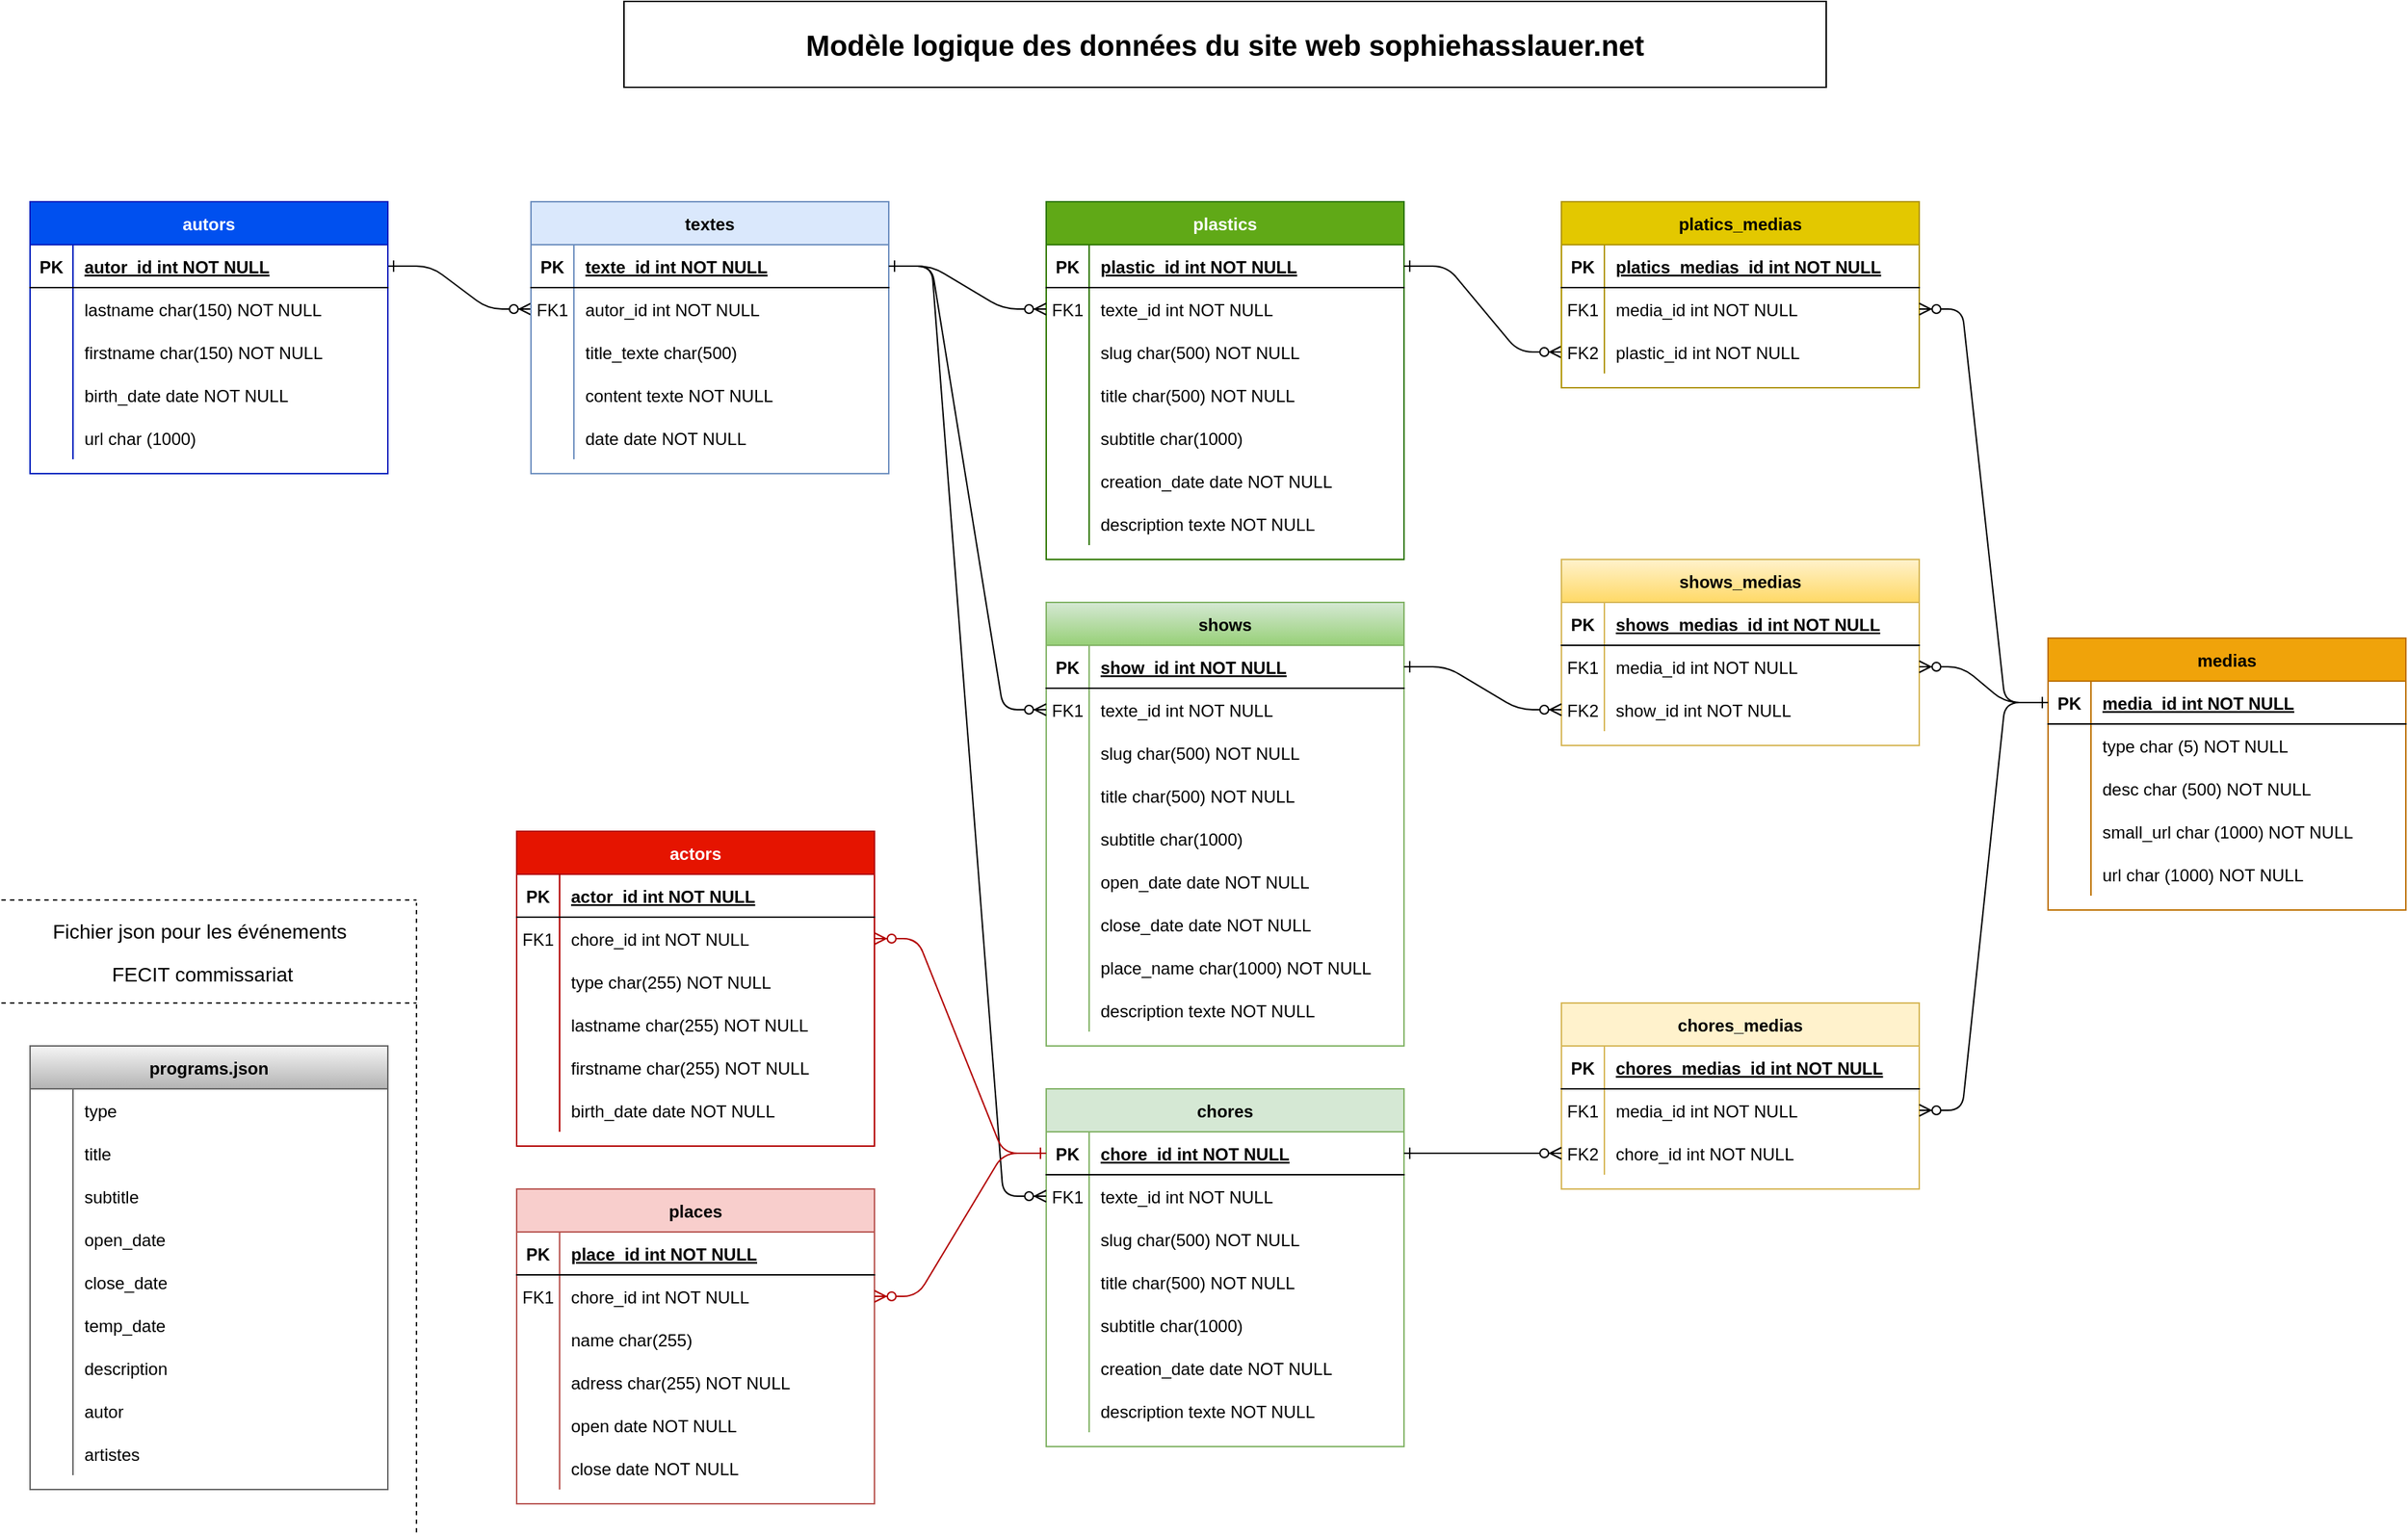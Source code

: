<mxfile version="16.6.0" type="github">
  <diagram id="R2lEEEUBdFMjLlhIrx00" name="Page-1">
    <mxGraphModel dx="1422" dy="834" grid="1" gridSize="10" guides="1" tooltips="1" connect="1" arrows="1" fold="1" page="1" pageScale="1" pageWidth="850" pageHeight="1100" math="0" shadow="0" extFonts="Permanent Marker^https://fonts.googleapis.com/css?family=Permanent+Marker">
      <root>
        <mxCell id="0" />
        <mxCell id="1" parent="0" />
        <mxCell id="C-vyLk0tnHw3VtMMgP7b-1" value="" style="edgeStyle=entityRelationEdgeStyle;endArrow=ERzeroToMany;startArrow=ERone;endFill=1;startFill=0;entryX=0;entryY=0.5;entryDx=0;entryDy=0;" parent="1" source="C-vyLk0tnHw3VtMMgP7b-24" target="R3cB46l_2ol68IBf988R-55" edge="1">
          <mxGeometry width="100" height="100" relative="1" as="geometry">
            <mxPoint x="340" y="720" as="sourcePoint" />
            <mxPoint x="580" y="170" as="targetPoint" />
          </mxGeometry>
        </mxCell>
        <mxCell id="C-vyLk0tnHw3VtMMgP7b-13" value="medias" style="shape=table;startSize=30;container=1;collapsible=1;childLayout=tableLayout;fixedRows=1;rowLines=0;fontStyle=1;align=center;resizeLast=1;fillColor=#f0a30a;strokeColor=#BD7000;fontColor=#000000;" parent="1" vertex="1">
          <mxGeometry x="1430" y="455" width="250" height="190" as="geometry" />
        </mxCell>
        <mxCell id="C-vyLk0tnHw3VtMMgP7b-14" value="" style="shape=partialRectangle;collapsible=0;dropTarget=0;pointerEvents=0;fillColor=none;points=[[0,0.5],[1,0.5]];portConstraint=eastwest;top=0;left=0;right=0;bottom=1;" parent="C-vyLk0tnHw3VtMMgP7b-13" vertex="1">
          <mxGeometry y="30" width="250" height="30" as="geometry" />
        </mxCell>
        <mxCell id="C-vyLk0tnHw3VtMMgP7b-15" value="PK" style="shape=partialRectangle;overflow=hidden;connectable=0;fillColor=none;top=0;left=0;bottom=0;right=0;fontStyle=1;" parent="C-vyLk0tnHw3VtMMgP7b-14" vertex="1">
          <mxGeometry width="30" height="30" as="geometry">
            <mxRectangle width="30" height="30" as="alternateBounds" />
          </mxGeometry>
        </mxCell>
        <mxCell id="C-vyLk0tnHw3VtMMgP7b-16" value="media_id int NOT NULL" style="shape=partialRectangle;overflow=hidden;connectable=0;fillColor=none;top=0;left=0;bottom=0;right=0;align=left;spacingLeft=6;fontStyle=5;" parent="C-vyLk0tnHw3VtMMgP7b-14" vertex="1">
          <mxGeometry x="30" width="220" height="30" as="geometry">
            <mxRectangle width="220" height="30" as="alternateBounds" />
          </mxGeometry>
        </mxCell>
        <mxCell id="C-vyLk0tnHw3VtMMgP7b-20" value="" style="shape=partialRectangle;collapsible=0;dropTarget=0;pointerEvents=0;fillColor=none;points=[[0,0.5],[1,0.5]];portConstraint=eastwest;top=0;left=0;right=0;bottom=0;" parent="C-vyLk0tnHw3VtMMgP7b-13" vertex="1">
          <mxGeometry y="60" width="250" height="30" as="geometry" />
        </mxCell>
        <mxCell id="C-vyLk0tnHw3VtMMgP7b-21" value="" style="shape=partialRectangle;overflow=hidden;connectable=0;fillColor=none;top=0;left=0;bottom=0;right=0;" parent="C-vyLk0tnHw3VtMMgP7b-20" vertex="1">
          <mxGeometry width="30" height="30" as="geometry">
            <mxRectangle width="30" height="30" as="alternateBounds" />
          </mxGeometry>
        </mxCell>
        <mxCell id="C-vyLk0tnHw3VtMMgP7b-22" value="type char (5) NOT NULL" style="shape=partialRectangle;overflow=hidden;connectable=0;fillColor=none;top=0;left=0;bottom=0;right=0;align=left;spacingLeft=6;" parent="C-vyLk0tnHw3VtMMgP7b-20" vertex="1">
          <mxGeometry x="30" width="220" height="30" as="geometry">
            <mxRectangle width="220" height="30" as="alternateBounds" />
          </mxGeometry>
        </mxCell>
        <mxCell id="vHW1v03ZCzJHkM78Vxd8-76" value="" style="shape=partialRectangle;collapsible=0;dropTarget=0;pointerEvents=0;fillColor=none;points=[[0,0.5],[1,0.5]];portConstraint=eastwest;top=0;left=0;right=0;bottom=0;" parent="C-vyLk0tnHw3VtMMgP7b-13" vertex="1">
          <mxGeometry y="90" width="250" height="30" as="geometry" />
        </mxCell>
        <mxCell id="vHW1v03ZCzJHkM78Vxd8-77" value="" style="shape=partialRectangle;overflow=hidden;connectable=0;fillColor=none;top=0;left=0;bottom=0;right=0;" parent="vHW1v03ZCzJHkM78Vxd8-76" vertex="1">
          <mxGeometry width="30" height="30" as="geometry">
            <mxRectangle width="30" height="30" as="alternateBounds" />
          </mxGeometry>
        </mxCell>
        <mxCell id="vHW1v03ZCzJHkM78Vxd8-78" value="desc char (500) NOT NULL" style="shape=partialRectangle;overflow=hidden;connectable=0;fillColor=none;top=0;left=0;bottom=0;right=0;align=left;spacingLeft=6;" parent="vHW1v03ZCzJHkM78Vxd8-76" vertex="1">
          <mxGeometry x="30" width="220" height="30" as="geometry">
            <mxRectangle width="220" height="30" as="alternateBounds" />
          </mxGeometry>
        </mxCell>
        <mxCell id="R3cB46l_2ol68IBf988R-101" value="" style="shape=partialRectangle;collapsible=0;dropTarget=0;pointerEvents=0;fillColor=none;points=[[0,0.5],[1,0.5]];portConstraint=eastwest;top=0;left=0;right=0;bottom=0;" parent="C-vyLk0tnHw3VtMMgP7b-13" vertex="1">
          <mxGeometry y="120" width="250" height="30" as="geometry" />
        </mxCell>
        <mxCell id="R3cB46l_2ol68IBf988R-102" value="" style="shape=partialRectangle;overflow=hidden;connectable=0;fillColor=none;top=0;left=0;bottom=0;right=0;" parent="R3cB46l_2ol68IBf988R-101" vertex="1">
          <mxGeometry width="30" height="30" as="geometry">
            <mxRectangle width="30" height="30" as="alternateBounds" />
          </mxGeometry>
        </mxCell>
        <mxCell id="R3cB46l_2ol68IBf988R-103" value="small_url char (1000) NOT NULL" style="shape=partialRectangle;overflow=hidden;connectable=0;fillColor=none;top=0;left=0;bottom=0;right=0;align=left;spacingLeft=6;" parent="R3cB46l_2ol68IBf988R-101" vertex="1">
          <mxGeometry x="30" width="220" height="30" as="geometry">
            <mxRectangle width="220" height="30" as="alternateBounds" />
          </mxGeometry>
        </mxCell>
        <mxCell id="xGkIzupw7hnsjNOKG3PW-13" value="" style="shape=partialRectangle;collapsible=0;dropTarget=0;pointerEvents=0;fillColor=none;points=[[0,0.5],[1,0.5]];portConstraint=eastwest;top=0;left=0;right=0;bottom=0;" parent="C-vyLk0tnHw3VtMMgP7b-13" vertex="1">
          <mxGeometry y="150" width="250" height="30" as="geometry" />
        </mxCell>
        <mxCell id="xGkIzupw7hnsjNOKG3PW-14" value="" style="shape=partialRectangle;overflow=hidden;connectable=0;fillColor=none;top=0;left=0;bottom=0;right=0;" parent="xGkIzupw7hnsjNOKG3PW-13" vertex="1">
          <mxGeometry width="30" height="30" as="geometry">
            <mxRectangle width="30" height="30" as="alternateBounds" />
          </mxGeometry>
        </mxCell>
        <mxCell id="xGkIzupw7hnsjNOKG3PW-15" value="url char (1000) NOT NULL" style="shape=partialRectangle;overflow=hidden;connectable=0;fillColor=none;top=0;left=0;bottom=0;right=0;align=left;spacingLeft=6;" parent="xGkIzupw7hnsjNOKG3PW-13" vertex="1">
          <mxGeometry x="30" width="220" height="30" as="geometry">
            <mxRectangle width="220" height="30" as="alternateBounds" />
          </mxGeometry>
        </mxCell>
        <mxCell id="C-vyLk0tnHw3VtMMgP7b-23" value="autors" style="shape=table;startSize=30;container=1;collapsible=1;childLayout=tableLayout;fixedRows=1;rowLines=0;fontStyle=1;align=center;resizeLast=1;fillColor=#0050ef;fontColor=#ffffff;strokeColor=#001DBC;" parent="1" vertex="1">
          <mxGeometry x="20" y="150" width="250" height="190" as="geometry">
            <mxRectangle x="80" y="40" width="70" height="30" as="alternateBounds" />
          </mxGeometry>
        </mxCell>
        <mxCell id="C-vyLk0tnHw3VtMMgP7b-24" value="" style="shape=partialRectangle;collapsible=0;dropTarget=0;pointerEvents=0;fillColor=none;points=[[0,0.5],[1,0.5]];portConstraint=eastwest;top=0;left=0;right=0;bottom=1;" parent="C-vyLk0tnHw3VtMMgP7b-23" vertex="1">
          <mxGeometry y="30" width="250" height="30" as="geometry" />
        </mxCell>
        <mxCell id="C-vyLk0tnHw3VtMMgP7b-25" value="PK" style="shape=partialRectangle;overflow=hidden;connectable=0;fillColor=none;top=0;left=0;bottom=0;right=0;fontStyle=1;" parent="C-vyLk0tnHw3VtMMgP7b-24" vertex="1">
          <mxGeometry width="30" height="30" as="geometry">
            <mxRectangle width="30" height="30" as="alternateBounds" />
          </mxGeometry>
        </mxCell>
        <mxCell id="C-vyLk0tnHw3VtMMgP7b-26" value="autor_id int NOT NULL " style="shape=partialRectangle;overflow=hidden;connectable=0;fillColor=none;top=0;left=0;bottom=0;right=0;align=left;spacingLeft=6;fontStyle=5;" parent="C-vyLk0tnHw3VtMMgP7b-24" vertex="1">
          <mxGeometry x="30" width="220" height="30" as="geometry">
            <mxRectangle width="220" height="30" as="alternateBounds" />
          </mxGeometry>
        </mxCell>
        <mxCell id="C-vyLk0tnHw3VtMMgP7b-27" value="" style="shape=partialRectangle;collapsible=0;dropTarget=0;pointerEvents=0;fillColor=none;points=[[0,0.5],[1,0.5]];portConstraint=eastwest;top=0;left=0;right=0;bottom=0;" parent="C-vyLk0tnHw3VtMMgP7b-23" vertex="1">
          <mxGeometry y="60" width="250" height="30" as="geometry" />
        </mxCell>
        <mxCell id="C-vyLk0tnHw3VtMMgP7b-28" value="" style="shape=partialRectangle;overflow=hidden;connectable=0;fillColor=none;top=0;left=0;bottom=0;right=0;" parent="C-vyLk0tnHw3VtMMgP7b-27" vertex="1">
          <mxGeometry width="30" height="30" as="geometry">
            <mxRectangle width="30" height="30" as="alternateBounds" />
          </mxGeometry>
        </mxCell>
        <mxCell id="C-vyLk0tnHw3VtMMgP7b-29" value="lastname char(150) NOT NULL" style="shape=partialRectangle;overflow=hidden;connectable=0;fillColor=none;top=0;left=0;bottom=0;right=0;align=left;spacingLeft=6;" parent="C-vyLk0tnHw3VtMMgP7b-27" vertex="1">
          <mxGeometry x="30" width="220" height="30" as="geometry">
            <mxRectangle width="220" height="30" as="alternateBounds" />
          </mxGeometry>
        </mxCell>
        <mxCell id="R3cB46l_2ol68IBf988R-45" value="" style="shape=partialRectangle;collapsible=0;dropTarget=0;pointerEvents=0;fillColor=none;points=[[0,0.5],[1,0.5]];portConstraint=eastwest;top=0;left=0;right=0;bottom=0;" parent="C-vyLk0tnHw3VtMMgP7b-23" vertex="1">
          <mxGeometry y="90" width="250" height="30" as="geometry" />
        </mxCell>
        <mxCell id="R3cB46l_2ol68IBf988R-46" value="" style="shape=partialRectangle;overflow=hidden;connectable=0;fillColor=none;top=0;left=0;bottom=0;right=0;" parent="R3cB46l_2ol68IBf988R-45" vertex="1">
          <mxGeometry width="30" height="30" as="geometry">
            <mxRectangle width="30" height="30" as="alternateBounds" />
          </mxGeometry>
        </mxCell>
        <mxCell id="R3cB46l_2ol68IBf988R-47" value="firstname char(150) NOT NULL" style="shape=partialRectangle;overflow=hidden;connectable=0;fillColor=none;top=0;left=0;bottom=0;right=0;align=left;spacingLeft=6;" parent="R3cB46l_2ol68IBf988R-45" vertex="1">
          <mxGeometry x="30" width="220" height="30" as="geometry">
            <mxRectangle width="220" height="30" as="alternateBounds" />
          </mxGeometry>
        </mxCell>
        <mxCell id="R3cB46l_2ol68IBf988R-48" value="" style="shape=partialRectangle;collapsible=0;dropTarget=0;pointerEvents=0;fillColor=none;points=[[0,0.5],[1,0.5]];portConstraint=eastwest;top=0;left=0;right=0;bottom=0;" parent="C-vyLk0tnHw3VtMMgP7b-23" vertex="1">
          <mxGeometry y="120" width="250" height="30" as="geometry" />
        </mxCell>
        <mxCell id="R3cB46l_2ol68IBf988R-49" value="" style="shape=partialRectangle;overflow=hidden;connectable=0;fillColor=none;top=0;left=0;bottom=0;right=0;" parent="R3cB46l_2ol68IBf988R-48" vertex="1">
          <mxGeometry width="30" height="30" as="geometry">
            <mxRectangle width="30" height="30" as="alternateBounds" />
          </mxGeometry>
        </mxCell>
        <mxCell id="R3cB46l_2ol68IBf988R-50" value="birth_date date NOT NULL" style="shape=partialRectangle;overflow=hidden;connectable=0;fillColor=none;top=0;left=0;bottom=0;right=0;align=left;spacingLeft=6;" parent="R3cB46l_2ol68IBf988R-48" vertex="1">
          <mxGeometry x="30" width="220" height="30" as="geometry">
            <mxRectangle width="220" height="30" as="alternateBounds" />
          </mxGeometry>
        </mxCell>
        <mxCell id="vHW1v03ZCzJHkM78Vxd8-139" value="" style="shape=partialRectangle;collapsible=0;dropTarget=0;pointerEvents=0;fillColor=none;points=[[0,0.5],[1,0.5]];portConstraint=eastwest;top=0;left=0;right=0;bottom=0;" parent="C-vyLk0tnHw3VtMMgP7b-23" vertex="1">
          <mxGeometry y="150" width="250" height="30" as="geometry" />
        </mxCell>
        <mxCell id="vHW1v03ZCzJHkM78Vxd8-140" value="" style="shape=partialRectangle;overflow=hidden;connectable=0;fillColor=none;top=0;left=0;bottom=0;right=0;" parent="vHW1v03ZCzJHkM78Vxd8-139" vertex="1">
          <mxGeometry width="30" height="30" as="geometry">
            <mxRectangle width="30" height="30" as="alternateBounds" />
          </mxGeometry>
        </mxCell>
        <mxCell id="vHW1v03ZCzJHkM78Vxd8-141" value="url char (1000)" style="shape=partialRectangle;overflow=hidden;connectable=0;fillColor=none;top=0;left=0;bottom=0;right=0;align=left;spacingLeft=6;" parent="vHW1v03ZCzJHkM78Vxd8-139" vertex="1">
          <mxGeometry x="30" width="220" height="30" as="geometry">
            <mxRectangle width="220" height="30" as="alternateBounds" />
          </mxGeometry>
        </mxCell>
        <mxCell id="R3cB46l_2ol68IBf988R-51" value="textes" style="shape=table;startSize=30;container=1;collapsible=1;childLayout=tableLayout;fixedRows=1;rowLines=0;fontStyle=1;align=center;resizeLast=1;fillColor=#dae8fc;strokeColor=#6c8ebf;" parent="1" vertex="1">
          <mxGeometry x="370" y="150" width="250" height="190" as="geometry">
            <mxRectangle x="80" y="40" width="70" height="30" as="alternateBounds" />
          </mxGeometry>
        </mxCell>
        <mxCell id="R3cB46l_2ol68IBf988R-52" value="" style="shape=partialRectangle;collapsible=0;dropTarget=0;pointerEvents=0;fillColor=none;points=[[0,0.5],[1,0.5]];portConstraint=eastwest;top=0;left=0;right=0;bottom=1;" parent="R3cB46l_2ol68IBf988R-51" vertex="1">
          <mxGeometry y="30" width="250" height="30" as="geometry" />
        </mxCell>
        <mxCell id="R3cB46l_2ol68IBf988R-53" value="PK" style="shape=partialRectangle;overflow=hidden;connectable=0;fillColor=none;top=0;left=0;bottom=0;right=0;fontStyle=1;" parent="R3cB46l_2ol68IBf988R-52" vertex="1">
          <mxGeometry width="30" height="30" as="geometry">
            <mxRectangle width="30" height="30" as="alternateBounds" />
          </mxGeometry>
        </mxCell>
        <mxCell id="R3cB46l_2ol68IBf988R-54" value="texte_id int NOT NULL" style="shape=partialRectangle;overflow=hidden;connectable=0;fillColor=none;top=0;left=0;bottom=0;right=0;align=left;spacingLeft=6;fontStyle=5;" parent="R3cB46l_2ol68IBf988R-52" vertex="1">
          <mxGeometry x="30" width="220" height="30" as="geometry">
            <mxRectangle width="220" height="30" as="alternateBounds" />
          </mxGeometry>
        </mxCell>
        <mxCell id="R3cB46l_2ol68IBf988R-55" value="" style="shape=partialRectangle;collapsible=0;dropTarget=0;pointerEvents=0;fillColor=none;points=[[0,0.5],[1,0.5]];portConstraint=eastwest;top=0;left=0;right=0;bottom=0;" parent="R3cB46l_2ol68IBf988R-51" vertex="1">
          <mxGeometry y="60" width="250" height="30" as="geometry" />
        </mxCell>
        <mxCell id="R3cB46l_2ol68IBf988R-56" value="FK1" style="shape=partialRectangle;overflow=hidden;connectable=0;fillColor=none;top=0;left=0;bottom=0;right=0;" parent="R3cB46l_2ol68IBf988R-55" vertex="1">
          <mxGeometry width="30" height="30" as="geometry">
            <mxRectangle width="30" height="30" as="alternateBounds" />
          </mxGeometry>
        </mxCell>
        <mxCell id="R3cB46l_2ol68IBf988R-57" value="autor_id int NOT NULL" style="shape=partialRectangle;overflow=hidden;connectable=0;fillColor=none;top=0;left=0;bottom=0;right=0;align=left;spacingLeft=6;" parent="R3cB46l_2ol68IBf988R-55" vertex="1">
          <mxGeometry x="30" width="220" height="30" as="geometry">
            <mxRectangle width="220" height="30" as="alternateBounds" />
          </mxGeometry>
        </mxCell>
        <mxCell id="R3cB46l_2ol68IBf988R-58" value="" style="shape=partialRectangle;collapsible=0;dropTarget=0;pointerEvents=0;fillColor=none;points=[[0,0.5],[1,0.5]];portConstraint=eastwest;top=0;left=0;right=0;bottom=0;" parent="R3cB46l_2ol68IBf988R-51" vertex="1">
          <mxGeometry y="90" width="250" height="30" as="geometry" />
        </mxCell>
        <mxCell id="R3cB46l_2ol68IBf988R-59" value="" style="shape=partialRectangle;overflow=hidden;connectable=0;fillColor=none;top=0;left=0;bottom=0;right=0;" parent="R3cB46l_2ol68IBf988R-58" vertex="1">
          <mxGeometry width="30" height="30" as="geometry">
            <mxRectangle width="30" height="30" as="alternateBounds" />
          </mxGeometry>
        </mxCell>
        <mxCell id="R3cB46l_2ol68IBf988R-60" value="title_texte char(500)" style="shape=partialRectangle;overflow=hidden;connectable=0;fillColor=none;top=0;left=0;bottom=0;right=0;align=left;spacingLeft=6;" parent="R3cB46l_2ol68IBf988R-58" vertex="1">
          <mxGeometry x="30" width="220" height="30" as="geometry">
            <mxRectangle width="220" height="30" as="alternateBounds" />
          </mxGeometry>
        </mxCell>
        <mxCell id="vHW1v03ZCzJHkM78Vxd8-142" value="" style="shape=partialRectangle;collapsible=0;dropTarget=0;pointerEvents=0;fillColor=none;points=[[0,0.5],[1,0.5]];portConstraint=eastwest;top=0;left=0;right=0;bottom=0;" parent="R3cB46l_2ol68IBf988R-51" vertex="1">
          <mxGeometry y="120" width="250" height="30" as="geometry" />
        </mxCell>
        <mxCell id="vHW1v03ZCzJHkM78Vxd8-143" value="" style="shape=partialRectangle;overflow=hidden;connectable=0;fillColor=none;top=0;left=0;bottom=0;right=0;" parent="vHW1v03ZCzJHkM78Vxd8-142" vertex="1">
          <mxGeometry width="30" height="30" as="geometry">
            <mxRectangle width="30" height="30" as="alternateBounds" />
          </mxGeometry>
        </mxCell>
        <mxCell id="vHW1v03ZCzJHkM78Vxd8-144" value="content texte NOT NULL" style="shape=partialRectangle;overflow=hidden;connectable=0;fillColor=none;top=0;left=0;bottom=0;right=0;align=left;spacingLeft=6;" parent="vHW1v03ZCzJHkM78Vxd8-142" vertex="1">
          <mxGeometry x="30" width="220" height="30" as="geometry">
            <mxRectangle width="220" height="30" as="alternateBounds" />
          </mxGeometry>
        </mxCell>
        <mxCell id="vHW1v03ZCzJHkM78Vxd8-145" value="" style="shape=partialRectangle;collapsible=0;dropTarget=0;pointerEvents=0;fillColor=none;points=[[0,0.5],[1,0.5]];portConstraint=eastwest;top=0;left=0;right=0;bottom=0;" parent="R3cB46l_2ol68IBf988R-51" vertex="1">
          <mxGeometry y="150" width="250" height="30" as="geometry" />
        </mxCell>
        <mxCell id="vHW1v03ZCzJHkM78Vxd8-146" value="" style="shape=partialRectangle;overflow=hidden;connectable=0;fillColor=none;top=0;left=0;bottom=0;right=0;" parent="vHW1v03ZCzJHkM78Vxd8-145" vertex="1">
          <mxGeometry width="30" height="30" as="geometry">
            <mxRectangle width="30" height="30" as="alternateBounds" />
          </mxGeometry>
        </mxCell>
        <mxCell id="vHW1v03ZCzJHkM78Vxd8-147" value="date date NOT NULL" style="shape=partialRectangle;overflow=hidden;connectable=0;fillColor=none;top=0;left=0;bottom=0;right=0;align=left;spacingLeft=6;" parent="vHW1v03ZCzJHkM78Vxd8-145" vertex="1">
          <mxGeometry x="30" width="220" height="30" as="geometry">
            <mxRectangle width="220" height="30" as="alternateBounds" />
          </mxGeometry>
        </mxCell>
        <mxCell id="R3cB46l_2ol68IBf988R-67" value="plastics" style="shape=table;startSize=30;container=1;collapsible=1;childLayout=tableLayout;fixedRows=1;rowLines=0;fontStyle=1;align=center;resizeLast=1;fillColor=#60a917;strokeColor=#2D7600;fontColor=#ffffff;" parent="1" vertex="1">
          <mxGeometry x="730" y="150" width="250" height="250" as="geometry" />
        </mxCell>
        <mxCell id="R3cB46l_2ol68IBf988R-68" value="" style="shape=partialRectangle;collapsible=0;dropTarget=0;pointerEvents=0;fillColor=none;points=[[0,0.5],[1,0.5]];portConstraint=eastwest;top=0;left=0;right=0;bottom=1;" parent="R3cB46l_2ol68IBf988R-67" vertex="1">
          <mxGeometry y="30" width="250" height="30" as="geometry" />
        </mxCell>
        <mxCell id="R3cB46l_2ol68IBf988R-69" value="PK" style="shape=partialRectangle;overflow=hidden;connectable=0;fillColor=none;top=0;left=0;bottom=0;right=0;fontStyle=1;" parent="R3cB46l_2ol68IBf988R-68" vertex="1">
          <mxGeometry width="30" height="30" as="geometry">
            <mxRectangle width="30" height="30" as="alternateBounds" />
          </mxGeometry>
        </mxCell>
        <mxCell id="R3cB46l_2ol68IBf988R-70" value="plastic_id int NOT NULL" style="shape=partialRectangle;overflow=hidden;connectable=0;fillColor=none;top=0;left=0;bottom=0;right=0;align=left;spacingLeft=6;fontStyle=5;" parent="R3cB46l_2ol68IBf988R-68" vertex="1">
          <mxGeometry x="30" width="220" height="30" as="geometry">
            <mxRectangle width="220" height="30" as="alternateBounds" />
          </mxGeometry>
        </mxCell>
        <mxCell id="vHW1v03ZCzJHkM78Vxd8-103" value="" style="shape=partialRectangle;collapsible=0;dropTarget=0;pointerEvents=0;fillColor=none;points=[[0,0.5],[1,0.5]];portConstraint=eastwest;top=0;left=0;right=0;bottom=0;" parent="R3cB46l_2ol68IBf988R-67" vertex="1">
          <mxGeometry y="60" width="250" height="30" as="geometry" />
        </mxCell>
        <mxCell id="vHW1v03ZCzJHkM78Vxd8-104" value="FK1" style="shape=partialRectangle;overflow=hidden;connectable=0;fillColor=none;top=0;left=0;bottom=0;right=0;" parent="vHW1v03ZCzJHkM78Vxd8-103" vertex="1">
          <mxGeometry width="30" height="30" as="geometry">
            <mxRectangle width="30" height="30" as="alternateBounds" />
          </mxGeometry>
        </mxCell>
        <mxCell id="vHW1v03ZCzJHkM78Vxd8-105" value="texte_id int NOT NULL" style="shape=partialRectangle;overflow=hidden;connectable=0;fillColor=none;top=0;left=0;bottom=0;right=0;align=left;spacingLeft=6;" parent="vHW1v03ZCzJHkM78Vxd8-103" vertex="1">
          <mxGeometry x="30" width="220" height="30" as="geometry">
            <mxRectangle width="220" height="30" as="alternateBounds" />
          </mxGeometry>
        </mxCell>
        <mxCell id="R3cB46l_2ol68IBf988R-74" value="" style="shape=partialRectangle;collapsible=0;dropTarget=0;pointerEvents=0;fillColor=none;points=[[0,0.5],[1,0.5]];portConstraint=eastwest;top=0;left=0;right=0;bottom=0;" parent="R3cB46l_2ol68IBf988R-67" vertex="1">
          <mxGeometry y="90" width="250" height="30" as="geometry" />
        </mxCell>
        <mxCell id="R3cB46l_2ol68IBf988R-75" value="" style="shape=partialRectangle;overflow=hidden;connectable=0;fillColor=none;top=0;left=0;bottom=0;right=0;" parent="R3cB46l_2ol68IBf988R-74" vertex="1">
          <mxGeometry width="30" height="30" as="geometry">
            <mxRectangle width="30" height="30" as="alternateBounds" />
          </mxGeometry>
        </mxCell>
        <mxCell id="R3cB46l_2ol68IBf988R-76" value="slug char(500) NOT NULL" style="shape=partialRectangle;overflow=hidden;connectable=0;fillColor=none;top=0;left=0;bottom=0;right=0;align=left;spacingLeft=6;" parent="R3cB46l_2ol68IBf988R-74" vertex="1">
          <mxGeometry x="30" width="220" height="30" as="geometry">
            <mxRectangle width="220" height="30" as="alternateBounds" />
          </mxGeometry>
        </mxCell>
        <mxCell id="R3cB46l_2ol68IBf988R-77" value="" style="shape=partialRectangle;collapsible=0;dropTarget=0;pointerEvents=0;fillColor=none;points=[[0,0.5],[1,0.5]];portConstraint=eastwest;top=0;left=0;right=0;bottom=0;" parent="R3cB46l_2ol68IBf988R-67" vertex="1">
          <mxGeometry y="120" width="250" height="30" as="geometry" />
        </mxCell>
        <mxCell id="R3cB46l_2ol68IBf988R-78" value="" style="shape=partialRectangle;overflow=hidden;connectable=0;fillColor=none;top=0;left=0;bottom=0;right=0;" parent="R3cB46l_2ol68IBf988R-77" vertex="1">
          <mxGeometry width="30" height="30" as="geometry">
            <mxRectangle width="30" height="30" as="alternateBounds" />
          </mxGeometry>
        </mxCell>
        <mxCell id="R3cB46l_2ol68IBf988R-79" value="title char(500) NOT NULL" style="shape=partialRectangle;overflow=hidden;connectable=0;fillColor=none;top=0;left=0;bottom=0;right=0;align=left;spacingLeft=6;" parent="R3cB46l_2ol68IBf988R-77" vertex="1">
          <mxGeometry x="30" width="220" height="30" as="geometry">
            <mxRectangle width="220" height="30" as="alternateBounds" />
          </mxGeometry>
        </mxCell>
        <mxCell id="xGkIzupw7hnsjNOKG3PW-7" value="" style="shape=partialRectangle;collapsible=0;dropTarget=0;pointerEvents=0;fillColor=none;points=[[0,0.5],[1,0.5]];portConstraint=eastwest;top=0;left=0;right=0;bottom=0;" parent="R3cB46l_2ol68IBf988R-67" vertex="1">
          <mxGeometry y="150" width="250" height="30" as="geometry" />
        </mxCell>
        <mxCell id="xGkIzupw7hnsjNOKG3PW-8" value="" style="shape=partialRectangle;overflow=hidden;connectable=0;fillColor=none;top=0;left=0;bottom=0;right=0;" parent="xGkIzupw7hnsjNOKG3PW-7" vertex="1">
          <mxGeometry width="30" height="30" as="geometry">
            <mxRectangle width="30" height="30" as="alternateBounds" />
          </mxGeometry>
        </mxCell>
        <mxCell id="xGkIzupw7hnsjNOKG3PW-9" value="subtitle char(1000)" style="shape=partialRectangle;overflow=hidden;connectable=0;fillColor=none;top=0;left=0;bottom=0;right=0;align=left;spacingLeft=6;" parent="xGkIzupw7hnsjNOKG3PW-7" vertex="1">
          <mxGeometry x="30" width="220" height="30" as="geometry">
            <mxRectangle width="220" height="30" as="alternateBounds" />
          </mxGeometry>
        </mxCell>
        <mxCell id="R3cB46l_2ol68IBf988R-104" value="" style="shape=partialRectangle;collapsible=0;dropTarget=0;pointerEvents=0;fillColor=none;points=[[0,0.5],[1,0.5]];portConstraint=eastwest;top=0;left=0;right=0;bottom=0;" parent="R3cB46l_2ol68IBf988R-67" vertex="1">
          <mxGeometry y="180" width="250" height="30" as="geometry" />
        </mxCell>
        <mxCell id="R3cB46l_2ol68IBf988R-105" value="" style="shape=partialRectangle;overflow=hidden;connectable=0;fillColor=none;top=0;left=0;bottom=0;right=0;" parent="R3cB46l_2ol68IBf988R-104" vertex="1">
          <mxGeometry width="30" height="30" as="geometry">
            <mxRectangle width="30" height="30" as="alternateBounds" />
          </mxGeometry>
        </mxCell>
        <mxCell id="R3cB46l_2ol68IBf988R-106" value="creation_date date NOT NULL" style="shape=partialRectangle;overflow=hidden;connectable=0;fillColor=none;top=0;left=0;bottom=0;right=0;align=left;spacingLeft=6;" parent="R3cB46l_2ol68IBf988R-104" vertex="1">
          <mxGeometry x="30" width="220" height="30" as="geometry">
            <mxRectangle width="220" height="30" as="alternateBounds" />
          </mxGeometry>
        </mxCell>
        <mxCell id="R3cB46l_2ol68IBf988R-98" value="" style="shape=partialRectangle;collapsible=0;dropTarget=0;pointerEvents=0;fillColor=none;points=[[0,0.5],[1,0.5]];portConstraint=eastwest;top=0;left=0;right=0;bottom=0;" parent="R3cB46l_2ol68IBf988R-67" vertex="1">
          <mxGeometry y="210" width="250" height="30" as="geometry" />
        </mxCell>
        <mxCell id="R3cB46l_2ol68IBf988R-99" value="" style="shape=partialRectangle;overflow=hidden;connectable=0;fillColor=none;top=0;left=0;bottom=0;right=0;" parent="R3cB46l_2ol68IBf988R-98" vertex="1">
          <mxGeometry width="30" height="30" as="geometry">
            <mxRectangle width="30" height="30" as="alternateBounds" />
          </mxGeometry>
        </mxCell>
        <mxCell id="R3cB46l_2ol68IBf988R-100" value="description texte NOT NULL" style="shape=partialRectangle;overflow=hidden;connectable=0;fillColor=none;top=0;left=0;bottom=0;right=0;align=left;spacingLeft=6;" parent="R3cB46l_2ol68IBf988R-98" vertex="1">
          <mxGeometry x="30" width="220" height="30" as="geometry">
            <mxRectangle width="220" height="30" as="alternateBounds" />
          </mxGeometry>
        </mxCell>
        <mxCell id="R3cB46l_2ol68IBf988R-97" value="" style="edgeStyle=entityRelationEdgeStyle;endArrow=ERzeroToMany;startArrow=ERone;endFill=1;startFill=0;entryX=0;entryY=0.5;entryDx=0;entryDy=0;exitX=1;exitY=0.5;exitDx=0;exitDy=0;" parent="1" source="R3cB46l_2ol68IBf988R-68" target="vHW1v03ZCzJHkM78Vxd8-73" edge="1">
          <mxGeometry width="100" height="100" relative="1" as="geometry">
            <mxPoint x="1200" y="620" as="sourcePoint" />
            <mxPoint x="1440.0" y="325.0" as="targetPoint" />
          </mxGeometry>
        </mxCell>
        <mxCell id="g1c4379TOlayCmJRSd8g-31" value="&lt;font size=&quot;1&quot;&gt;&lt;b style=&quot;font-size: 20px&quot;&gt;Modèle logique des données du site web sophiehasslauer.net&lt;/b&gt;&lt;/font&gt;" style="whiteSpace=wrap;html=1;" parent="1" vertex="1">
          <mxGeometry x="435" y="10" width="840" height="60" as="geometry" />
        </mxCell>
        <mxCell id="vHW1v03ZCzJHkM78Vxd8-1" value="shows" style="shape=table;startSize=30;container=1;collapsible=1;childLayout=tableLayout;fixedRows=1;rowLines=0;fontStyle=1;align=center;resizeLast=1;fillColor=#d5e8d4;strokeColor=#82b366;gradientColor=#97d077;" parent="1" vertex="1">
          <mxGeometry x="730" y="430" width="250" height="310" as="geometry" />
        </mxCell>
        <mxCell id="vHW1v03ZCzJHkM78Vxd8-2" value="" style="shape=partialRectangle;collapsible=0;dropTarget=0;pointerEvents=0;fillColor=none;points=[[0,0.5],[1,0.5]];portConstraint=eastwest;top=0;left=0;right=0;bottom=1;" parent="vHW1v03ZCzJHkM78Vxd8-1" vertex="1">
          <mxGeometry y="30" width="250" height="30" as="geometry" />
        </mxCell>
        <mxCell id="vHW1v03ZCzJHkM78Vxd8-3" value="PK" style="shape=partialRectangle;overflow=hidden;connectable=0;fillColor=none;top=0;left=0;bottom=0;right=0;fontStyle=1;" parent="vHW1v03ZCzJHkM78Vxd8-2" vertex="1">
          <mxGeometry width="30" height="30" as="geometry">
            <mxRectangle width="30" height="30" as="alternateBounds" />
          </mxGeometry>
        </mxCell>
        <mxCell id="vHW1v03ZCzJHkM78Vxd8-4" value="show_id int NOT NULL" style="shape=partialRectangle;overflow=hidden;connectable=0;fillColor=none;top=0;left=0;bottom=0;right=0;align=left;spacingLeft=6;fontStyle=5;" parent="vHW1v03ZCzJHkM78Vxd8-2" vertex="1">
          <mxGeometry x="30" width="220" height="30" as="geometry">
            <mxRectangle width="220" height="30" as="alternateBounds" />
          </mxGeometry>
        </mxCell>
        <mxCell id="vHW1v03ZCzJHkM78Vxd8-131" value="" style="shape=partialRectangle;collapsible=0;dropTarget=0;pointerEvents=0;fillColor=none;points=[[0,0.5],[1,0.5]];portConstraint=eastwest;top=0;left=0;right=0;bottom=0;" parent="vHW1v03ZCzJHkM78Vxd8-1" vertex="1">
          <mxGeometry y="60" width="250" height="30" as="geometry" />
        </mxCell>
        <mxCell id="vHW1v03ZCzJHkM78Vxd8-132" value="FK1" style="shape=partialRectangle;overflow=hidden;connectable=0;fillColor=none;top=0;left=0;bottom=0;right=0;" parent="vHW1v03ZCzJHkM78Vxd8-131" vertex="1">
          <mxGeometry width="30" height="30" as="geometry">
            <mxRectangle width="30" height="30" as="alternateBounds" />
          </mxGeometry>
        </mxCell>
        <mxCell id="vHW1v03ZCzJHkM78Vxd8-133" value="texte_id int NOT NULL" style="shape=partialRectangle;overflow=hidden;connectable=0;fillColor=none;top=0;left=0;bottom=0;right=0;align=left;spacingLeft=6;" parent="vHW1v03ZCzJHkM78Vxd8-131" vertex="1">
          <mxGeometry x="30" width="220" height="30" as="geometry">
            <mxRectangle width="220" height="30" as="alternateBounds" />
          </mxGeometry>
        </mxCell>
        <mxCell id="vHW1v03ZCzJHkM78Vxd8-5" value="" style="shape=partialRectangle;collapsible=0;dropTarget=0;pointerEvents=0;fillColor=none;points=[[0,0.5],[1,0.5]];portConstraint=eastwest;top=0;left=0;right=0;bottom=0;" parent="vHW1v03ZCzJHkM78Vxd8-1" vertex="1">
          <mxGeometry y="90" width="250" height="30" as="geometry" />
        </mxCell>
        <mxCell id="vHW1v03ZCzJHkM78Vxd8-6" value="" style="shape=partialRectangle;overflow=hidden;connectable=0;fillColor=none;top=0;left=0;bottom=0;right=0;" parent="vHW1v03ZCzJHkM78Vxd8-5" vertex="1">
          <mxGeometry width="30" height="30" as="geometry">
            <mxRectangle width="30" height="30" as="alternateBounds" />
          </mxGeometry>
        </mxCell>
        <mxCell id="vHW1v03ZCzJHkM78Vxd8-7" value="slug char(500) NOT NULL" style="shape=partialRectangle;overflow=hidden;connectable=0;fillColor=none;top=0;left=0;bottom=0;right=0;align=left;spacingLeft=6;" parent="vHW1v03ZCzJHkM78Vxd8-5" vertex="1">
          <mxGeometry x="30" width="220" height="30" as="geometry">
            <mxRectangle width="220" height="30" as="alternateBounds" />
          </mxGeometry>
        </mxCell>
        <mxCell id="vHW1v03ZCzJHkM78Vxd8-11" value="" style="shape=partialRectangle;collapsible=0;dropTarget=0;pointerEvents=0;fillColor=none;points=[[0,0.5],[1,0.5]];portConstraint=eastwest;top=0;left=0;right=0;bottom=0;" parent="vHW1v03ZCzJHkM78Vxd8-1" vertex="1">
          <mxGeometry y="120" width="250" height="30" as="geometry" />
        </mxCell>
        <mxCell id="vHW1v03ZCzJHkM78Vxd8-12" value="" style="shape=partialRectangle;overflow=hidden;connectable=0;fillColor=none;top=0;left=0;bottom=0;right=0;" parent="vHW1v03ZCzJHkM78Vxd8-11" vertex="1">
          <mxGeometry width="30" height="30" as="geometry">
            <mxRectangle width="30" height="30" as="alternateBounds" />
          </mxGeometry>
        </mxCell>
        <mxCell id="vHW1v03ZCzJHkM78Vxd8-13" value="title char(500) NOT NULL" style="shape=partialRectangle;overflow=hidden;connectable=0;fillColor=none;top=0;left=0;bottom=0;right=0;align=left;spacingLeft=6;" parent="vHW1v03ZCzJHkM78Vxd8-11" vertex="1">
          <mxGeometry x="30" width="220" height="30" as="geometry">
            <mxRectangle width="220" height="30" as="alternateBounds" />
          </mxGeometry>
        </mxCell>
        <mxCell id="vHW1v03ZCzJHkM78Vxd8-14" value="" style="shape=partialRectangle;collapsible=0;dropTarget=0;pointerEvents=0;fillColor=none;points=[[0,0.5],[1,0.5]];portConstraint=eastwest;top=0;left=0;right=0;bottom=0;" parent="vHW1v03ZCzJHkM78Vxd8-1" vertex="1">
          <mxGeometry y="150" width="250" height="30" as="geometry" />
        </mxCell>
        <mxCell id="vHW1v03ZCzJHkM78Vxd8-15" value="" style="shape=partialRectangle;overflow=hidden;connectable=0;fillColor=none;top=0;left=0;bottom=0;right=0;" parent="vHW1v03ZCzJHkM78Vxd8-14" vertex="1">
          <mxGeometry width="30" height="30" as="geometry">
            <mxRectangle width="30" height="30" as="alternateBounds" />
          </mxGeometry>
        </mxCell>
        <mxCell id="vHW1v03ZCzJHkM78Vxd8-16" value="subtitle char(1000)" style="shape=partialRectangle;overflow=hidden;connectable=0;fillColor=none;top=0;left=0;bottom=0;right=0;align=left;spacingLeft=6;" parent="vHW1v03ZCzJHkM78Vxd8-14" vertex="1">
          <mxGeometry x="30" width="220" height="30" as="geometry">
            <mxRectangle width="220" height="30" as="alternateBounds" />
          </mxGeometry>
        </mxCell>
        <mxCell id="vHW1v03ZCzJHkM78Vxd8-17" value="" style="shape=partialRectangle;collapsible=0;dropTarget=0;pointerEvents=0;fillColor=none;points=[[0,0.5],[1,0.5]];portConstraint=eastwest;top=0;left=0;right=0;bottom=0;" parent="vHW1v03ZCzJHkM78Vxd8-1" vertex="1">
          <mxGeometry y="180" width="250" height="30" as="geometry" />
        </mxCell>
        <mxCell id="vHW1v03ZCzJHkM78Vxd8-18" value="" style="shape=partialRectangle;overflow=hidden;connectable=0;fillColor=none;top=0;left=0;bottom=0;right=0;" parent="vHW1v03ZCzJHkM78Vxd8-17" vertex="1">
          <mxGeometry width="30" height="30" as="geometry">
            <mxRectangle width="30" height="30" as="alternateBounds" />
          </mxGeometry>
        </mxCell>
        <mxCell id="vHW1v03ZCzJHkM78Vxd8-19" value="open_date date NOT NULL " style="shape=partialRectangle;overflow=hidden;connectable=0;fillColor=none;top=0;left=0;bottom=0;right=0;align=left;spacingLeft=6;" parent="vHW1v03ZCzJHkM78Vxd8-17" vertex="1">
          <mxGeometry x="30" width="220" height="30" as="geometry">
            <mxRectangle width="220" height="30" as="alternateBounds" />
          </mxGeometry>
        </mxCell>
        <mxCell id="vHW1v03ZCzJHkM78Vxd8-20" value="" style="shape=partialRectangle;collapsible=0;dropTarget=0;pointerEvents=0;fillColor=none;points=[[0,0.5],[1,0.5]];portConstraint=eastwest;top=0;left=0;right=0;bottom=0;" parent="vHW1v03ZCzJHkM78Vxd8-1" vertex="1">
          <mxGeometry y="210" width="250" height="30" as="geometry" />
        </mxCell>
        <mxCell id="vHW1v03ZCzJHkM78Vxd8-21" value="" style="shape=partialRectangle;overflow=hidden;connectable=0;fillColor=none;top=0;left=0;bottom=0;right=0;" parent="vHW1v03ZCzJHkM78Vxd8-20" vertex="1">
          <mxGeometry width="30" height="30" as="geometry">
            <mxRectangle width="30" height="30" as="alternateBounds" />
          </mxGeometry>
        </mxCell>
        <mxCell id="vHW1v03ZCzJHkM78Vxd8-22" value="close_date date NOT NULL" style="shape=partialRectangle;overflow=hidden;connectable=0;fillColor=none;top=0;left=0;bottom=0;right=0;align=left;spacingLeft=6;" parent="vHW1v03ZCzJHkM78Vxd8-20" vertex="1">
          <mxGeometry x="30" width="220" height="30" as="geometry">
            <mxRectangle width="220" height="30" as="alternateBounds" />
          </mxGeometry>
        </mxCell>
        <mxCell id="vHW1v03ZCzJHkM78Vxd8-26" value="" style="shape=partialRectangle;collapsible=0;dropTarget=0;pointerEvents=0;fillColor=none;points=[[0,0.5],[1,0.5]];portConstraint=eastwest;top=0;left=0;right=0;bottom=0;" parent="vHW1v03ZCzJHkM78Vxd8-1" vertex="1">
          <mxGeometry y="240" width="250" height="30" as="geometry" />
        </mxCell>
        <mxCell id="vHW1v03ZCzJHkM78Vxd8-27" value="" style="shape=partialRectangle;overflow=hidden;connectable=0;fillColor=none;top=0;left=0;bottom=0;right=0;" parent="vHW1v03ZCzJHkM78Vxd8-26" vertex="1">
          <mxGeometry width="30" height="30" as="geometry">
            <mxRectangle width="30" height="30" as="alternateBounds" />
          </mxGeometry>
        </mxCell>
        <mxCell id="vHW1v03ZCzJHkM78Vxd8-28" value="place_name char(1000) NOT NULL" style="shape=partialRectangle;overflow=hidden;connectable=0;fillColor=none;top=0;left=0;bottom=0;right=0;align=left;spacingLeft=6;" parent="vHW1v03ZCzJHkM78Vxd8-26" vertex="1">
          <mxGeometry x="30" width="220" height="30" as="geometry">
            <mxRectangle width="220" height="30" as="alternateBounds" />
          </mxGeometry>
        </mxCell>
        <mxCell id="vHW1v03ZCzJHkM78Vxd8-63" value="" style="shape=partialRectangle;collapsible=0;dropTarget=0;pointerEvents=0;fillColor=none;points=[[0,0.5],[1,0.5]];portConstraint=eastwest;top=0;left=0;right=0;bottom=0;" parent="vHW1v03ZCzJHkM78Vxd8-1" vertex="1">
          <mxGeometry y="270" width="250" height="30" as="geometry" />
        </mxCell>
        <mxCell id="vHW1v03ZCzJHkM78Vxd8-64" value="" style="shape=partialRectangle;overflow=hidden;connectable=0;fillColor=none;top=0;left=0;bottom=0;right=0;" parent="vHW1v03ZCzJHkM78Vxd8-63" vertex="1">
          <mxGeometry width="30" height="30" as="geometry">
            <mxRectangle width="30" height="30" as="alternateBounds" />
          </mxGeometry>
        </mxCell>
        <mxCell id="vHW1v03ZCzJHkM78Vxd8-65" value="description texte NOT NULL" style="shape=partialRectangle;overflow=hidden;connectable=0;fillColor=none;top=0;left=0;bottom=0;right=0;align=left;spacingLeft=6;" parent="vHW1v03ZCzJHkM78Vxd8-63" vertex="1">
          <mxGeometry x="30" width="220" height="30" as="geometry">
            <mxRectangle width="220" height="30" as="alternateBounds" />
          </mxGeometry>
        </mxCell>
        <mxCell id="vHW1v03ZCzJHkM78Vxd8-32" value="chores" style="shape=table;startSize=30;container=1;collapsible=1;childLayout=tableLayout;fixedRows=1;rowLines=0;fontStyle=1;align=center;resizeLast=1;fillColor=#d5e8d4;strokeColor=#82b366;" parent="1" vertex="1">
          <mxGeometry x="730" y="770" width="250" height="250" as="geometry" />
        </mxCell>
        <mxCell id="vHW1v03ZCzJHkM78Vxd8-33" value="" style="shape=partialRectangle;collapsible=0;dropTarget=0;pointerEvents=0;fillColor=none;points=[[0,0.5],[1,0.5]];portConstraint=eastwest;top=0;left=0;right=0;bottom=1;" parent="vHW1v03ZCzJHkM78Vxd8-32" vertex="1">
          <mxGeometry y="30" width="250" height="30" as="geometry" />
        </mxCell>
        <mxCell id="vHW1v03ZCzJHkM78Vxd8-34" value="PK" style="shape=partialRectangle;overflow=hidden;connectable=0;fillColor=none;top=0;left=0;bottom=0;right=0;fontStyle=1;" parent="vHW1v03ZCzJHkM78Vxd8-33" vertex="1">
          <mxGeometry width="30" height="30" as="geometry">
            <mxRectangle width="30" height="30" as="alternateBounds" />
          </mxGeometry>
        </mxCell>
        <mxCell id="vHW1v03ZCzJHkM78Vxd8-35" value="chore_id int NOT NULL" style="shape=partialRectangle;overflow=hidden;connectable=0;fillColor=none;top=0;left=0;bottom=0;right=0;align=left;spacingLeft=6;fontStyle=5;" parent="vHW1v03ZCzJHkM78Vxd8-33" vertex="1">
          <mxGeometry x="30" width="220" height="30" as="geometry">
            <mxRectangle width="220" height="30" as="alternateBounds" />
          </mxGeometry>
        </mxCell>
        <mxCell id="vHW1v03ZCzJHkM78Vxd8-134" value="" style="shape=partialRectangle;collapsible=0;dropTarget=0;pointerEvents=0;fillColor=none;points=[[0,0.5],[1,0.5]];portConstraint=eastwest;top=0;left=0;right=0;bottom=0;" parent="vHW1v03ZCzJHkM78Vxd8-32" vertex="1">
          <mxGeometry y="60" width="250" height="30" as="geometry" />
        </mxCell>
        <mxCell id="vHW1v03ZCzJHkM78Vxd8-135" value="FK1" style="shape=partialRectangle;overflow=hidden;connectable=0;fillColor=none;top=0;left=0;bottom=0;right=0;" parent="vHW1v03ZCzJHkM78Vxd8-134" vertex="1">
          <mxGeometry width="30" height="30" as="geometry">
            <mxRectangle width="30" height="30" as="alternateBounds" />
          </mxGeometry>
        </mxCell>
        <mxCell id="vHW1v03ZCzJHkM78Vxd8-136" value="texte_id int NOT NULL" style="shape=partialRectangle;overflow=hidden;connectable=0;fillColor=none;top=0;left=0;bottom=0;right=0;align=left;spacingLeft=6;" parent="vHW1v03ZCzJHkM78Vxd8-134" vertex="1">
          <mxGeometry x="30" width="220" height="30" as="geometry">
            <mxRectangle width="220" height="30" as="alternateBounds" />
          </mxGeometry>
        </mxCell>
        <mxCell id="vHW1v03ZCzJHkM78Vxd8-36" value="" style="shape=partialRectangle;collapsible=0;dropTarget=0;pointerEvents=0;fillColor=none;points=[[0,0.5],[1,0.5]];portConstraint=eastwest;top=0;left=0;right=0;bottom=0;" parent="vHW1v03ZCzJHkM78Vxd8-32" vertex="1">
          <mxGeometry y="90" width="250" height="30" as="geometry" />
        </mxCell>
        <mxCell id="vHW1v03ZCzJHkM78Vxd8-37" value="" style="shape=partialRectangle;overflow=hidden;connectable=0;fillColor=none;top=0;left=0;bottom=0;right=0;" parent="vHW1v03ZCzJHkM78Vxd8-36" vertex="1">
          <mxGeometry width="30" height="30" as="geometry">
            <mxRectangle width="30" height="30" as="alternateBounds" />
          </mxGeometry>
        </mxCell>
        <mxCell id="vHW1v03ZCzJHkM78Vxd8-38" value="slug char(500) NOT NULL" style="shape=partialRectangle;overflow=hidden;connectable=0;fillColor=none;top=0;left=0;bottom=0;right=0;align=left;spacingLeft=6;" parent="vHW1v03ZCzJHkM78Vxd8-36" vertex="1">
          <mxGeometry x="30" width="220" height="30" as="geometry">
            <mxRectangle width="220" height="30" as="alternateBounds" />
          </mxGeometry>
        </mxCell>
        <mxCell id="vHW1v03ZCzJHkM78Vxd8-42" value="" style="shape=partialRectangle;collapsible=0;dropTarget=0;pointerEvents=0;fillColor=none;points=[[0,0.5],[1,0.5]];portConstraint=eastwest;top=0;left=0;right=0;bottom=0;" parent="vHW1v03ZCzJHkM78Vxd8-32" vertex="1">
          <mxGeometry y="120" width="250" height="30" as="geometry" />
        </mxCell>
        <mxCell id="vHW1v03ZCzJHkM78Vxd8-43" value="" style="shape=partialRectangle;overflow=hidden;connectable=0;fillColor=none;top=0;left=0;bottom=0;right=0;" parent="vHW1v03ZCzJHkM78Vxd8-42" vertex="1">
          <mxGeometry width="30" height="30" as="geometry">
            <mxRectangle width="30" height="30" as="alternateBounds" />
          </mxGeometry>
        </mxCell>
        <mxCell id="vHW1v03ZCzJHkM78Vxd8-44" value="title char(500) NOT NULL" style="shape=partialRectangle;overflow=hidden;connectable=0;fillColor=none;top=0;left=0;bottom=0;right=0;align=left;spacingLeft=6;" parent="vHW1v03ZCzJHkM78Vxd8-42" vertex="1">
          <mxGeometry x="30" width="220" height="30" as="geometry">
            <mxRectangle width="220" height="30" as="alternateBounds" />
          </mxGeometry>
        </mxCell>
        <mxCell id="vHW1v03ZCzJHkM78Vxd8-45" value="" style="shape=partialRectangle;collapsible=0;dropTarget=0;pointerEvents=0;fillColor=none;points=[[0,0.5],[1,0.5]];portConstraint=eastwest;top=0;left=0;right=0;bottom=0;" parent="vHW1v03ZCzJHkM78Vxd8-32" vertex="1">
          <mxGeometry y="150" width="250" height="30" as="geometry" />
        </mxCell>
        <mxCell id="vHW1v03ZCzJHkM78Vxd8-46" value="" style="shape=partialRectangle;overflow=hidden;connectable=0;fillColor=none;top=0;left=0;bottom=0;right=0;" parent="vHW1v03ZCzJHkM78Vxd8-45" vertex="1">
          <mxGeometry width="30" height="30" as="geometry">
            <mxRectangle width="30" height="30" as="alternateBounds" />
          </mxGeometry>
        </mxCell>
        <mxCell id="vHW1v03ZCzJHkM78Vxd8-47" value="subtitle char(1000)" style="shape=partialRectangle;overflow=hidden;connectable=0;fillColor=none;top=0;left=0;bottom=0;right=0;align=left;spacingLeft=6;" parent="vHW1v03ZCzJHkM78Vxd8-45" vertex="1">
          <mxGeometry x="30" width="220" height="30" as="geometry">
            <mxRectangle width="220" height="30" as="alternateBounds" />
          </mxGeometry>
        </mxCell>
        <mxCell id="vHW1v03ZCzJHkM78Vxd8-48" value="" style="shape=partialRectangle;collapsible=0;dropTarget=0;pointerEvents=0;fillColor=none;points=[[0,0.5],[1,0.5]];portConstraint=eastwest;top=0;left=0;right=0;bottom=0;" parent="vHW1v03ZCzJHkM78Vxd8-32" vertex="1">
          <mxGeometry y="180" width="250" height="30" as="geometry" />
        </mxCell>
        <mxCell id="vHW1v03ZCzJHkM78Vxd8-49" value="" style="shape=partialRectangle;overflow=hidden;connectable=0;fillColor=none;top=0;left=0;bottom=0;right=0;" parent="vHW1v03ZCzJHkM78Vxd8-48" vertex="1">
          <mxGeometry width="30" height="30" as="geometry">
            <mxRectangle width="30" height="30" as="alternateBounds" />
          </mxGeometry>
        </mxCell>
        <mxCell id="vHW1v03ZCzJHkM78Vxd8-50" value="creation_date date NOT NULL" style="shape=partialRectangle;overflow=hidden;connectable=0;fillColor=none;top=0;left=0;bottom=0;right=0;align=left;spacingLeft=6;" parent="vHW1v03ZCzJHkM78Vxd8-48" vertex="1">
          <mxGeometry x="30" width="220" height="30" as="geometry">
            <mxRectangle width="220" height="30" as="alternateBounds" />
          </mxGeometry>
        </mxCell>
        <mxCell id="vHW1v03ZCzJHkM78Vxd8-57" value="" style="shape=partialRectangle;collapsible=0;dropTarget=0;pointerEvents=0;fillColor=none;points=[[0,0.5],[1,0.5]];portConstraint=eastwest;top=0;left=0;right=0;bottom=0;" parent="vHW1v03ZCzJHkM78Vxd8-32" vertex="1">
          <mxGeometry y="210" width="250" height="30" as="geometry" />
        </mxCell>
        <mxCell id="vHW1v03ZCzJHkM78Vxd8-58" value="" style="shape=partialRectangle;overflow=hidden;connectable=0;fillColor=none;top=0;left=0;bottom=0;right=0;" parent="vHW1v03ZCzJHkM78Vxd8-57" vertex="1">
          <mxGeometry width="30" height="30" as="geometry">
            <mxRectangle width="30" height="30" as="alternateBounds" />
          </mxGeometry>
        </mxCell>
        <mxCell id="vHW1v03ZCzJHkM78Vxd8-59" value="description texte NOT NULL" style="shape=partialRectangle;overflow=hidden;connectable=0;fillColor=none;top=0;left=0;bottom=0;right=0;align=left;spacingLeft=6;" parent="vHW1v03ZCzJHkM78Vxd8-57" vertex="1">
          <mxGeometry x="30" width="220" height="30" as="geometry">
            <mxRectangle width="220" height="30" as="alternateBounds" />
          </mxGeometry>
        </mxCell>
        <mxCell id="vHW1v03ZCzJHkM78Vxd8-66" value="platics_medias" style="shape=table;startSize=30;container=1;collapsible=1;childLayout=tableLayout;fixedRows=1;rowLines=0;fontStyle=1;align=center;resizeLast=1;fillColor=#e3c800;strokeColor=#B09500;fontColor=#000000;" parent="1" vertex="1">
          <mxGeometry x="1090" y="150" width="250" height="130" as="geometry">
            <mxRectangle x="80" y="40" width="70" height="30" as="alternateBounds" />
          </mxGeometry>
        </mxCell>
        <mxCell id="vHW1v03ZCzJHkM78Vxd8-67" value="" style="shape=partialRectangle;collapsible=0;dropTarget=0;pointerEvents=0;fillColor=none;points=[[0,0.5],[1,0.5]];portConstraint=eastwest;top=0;left=0;right=0;bottom=1;" parent="vHW1v03ZCzJHkM78Vxd8-66" vertex="1">
          <mxGeometry y="30" width="250" height="30" as="geometry" />
        </mxCell>
        <mxCell id="vHW1v03ZCzJHkM78Vxd8-68" value="PK" style="shape=partialRectangle;overflow=hidden;connectable=0;fillColor=none;top=0;left=0;bottom=0;right=0;fontStyle=1;" parent="vHW1v03ZCzJHkM78Vxd8-67" vertex="1">
          <mxGeometry width="30" height="30" as="geometry">
            <mxRectangle width="30" height="30" as="alternateBounds" />
          </mxGeometry>
        </mxCell>
        <mxCell id="vHW1v03ZCzJHkM78Vxd8-69" value="platics_medias_id int NOT NULL " style="shape=partialRectangle;overflow=hidden;connectable=0;fillColor=none;top=0;left=0;bottom=0;right=0;align=left;spacingLeft=6;fontStyle=5;" parent="vHW1v03ZCzJHkM78Vxd8-67" vertex="1">
          <mxGeometry x="30" width="220" height="30" as="geometry">
            <mxRectangle width="220" height="30" as="alternateBounds" />
          </mxGeometry>
        </mxCell>
        <mxCell id="vHW1v03ZCzJHkM78Vxd8-70" value="" style="shape=partialRectangle;collapsible=0;dropTarget=0;pointerEvents=0;fillColor=none;points=[[0,0.5],[1,0.5]];portConstraint=eastwest;top=0;left=0;right=0;bottom=0;" parent="vHW1v03ZCzJHkM78Vxd8-66" vertex="1">
          <mxGeometry y="60" width="250" height="30" as="geometry" />
        </mxCell>
        <mxCell id="vHW1v03ZCzJHkM78Vxd8-71" value="FK1" style="shape=partialRectangle;overflow=hidden;connectable=0;fillColor=none;top=0;left=0;bottom=0;right=0;" parent="vHW1v03ZCzJHkM78Vxd8-70" vertex="1">
          <mxGeometry width="30" height="30" as="geometry">
            <mxRectangle width="30" height="30" as="alternateBounds" />
          </mxGeometry>
        </mxCell>
        <mxCell id="vHW1v03ZCzJHkM78Vxd8-72" value="media_id int NOT NULL" style="shape=partialRectangle;overflow=hidden;connectable=0;fillColor=none;top=0;left=0;bottom=0;right=0;align=left;spacingLeft=6;" parent="vHW1v03ZCzJHkM78Vxd8-70" vertex="1">
          <mxGeometry x="30" width="220" height="30" as="geometry">
            <mxRectangle width="220" height="30" as="alternateBounds" />
          </mxGeometry>
        </mxCell>
        <mxCell id="vHW1v03ZCzJHkM78Vxd8-73" value="" style="shape=partialRectangle;collapsible=0;dropTarget=0;pointerEvents=0;fillColor=none;points=[[0,0.5],[1,0.5]];portConstraint=eastwest;top=0;left=0;right=0;bottom=0;" parent="vHW1v03ZCzJHkM78Vxd8-66" vertex="1">
          <mxGeometry y="90" width="250" height="30" as="geometry" />
        </mxCell>
        <mxCell id="vHW1v03ZCzJHkM78Vxd8-74" value="FK2" style="shape=partialRectangle;overflow=hidden;connectable=0;fillColor=none;top=0;left=0;bottom=0;right=0;" parent="vHW1v03ZCzJHkM78Vxd8-73" vertex="1">
          <mxGeometry width="30" height="30" as="geometry">
            <mxRectangle width="30" height="30" as="alternateBounds" />
          </mxGeometry>
        </mxCell>
        <mxCell id="vHW1v03ZCzJHkM78Vxd8-75" value="plastic_id int NOT NULL" style="shape=partialRectangle;overflow=hidden;connectable=0;fillColor=none;top=0;left=0;bottom=0;right=0;align=left;spacingLeft=6;" parent="vHW1v03ZCzJHkM78Vxd8-73" vertex="1">
          <mxGeometry x="30" width="220" height="30" as="geometry">
            <mxRectangle width="220" height="30" as="alternateBounds" />
          </mxGeometry>
        </mxCell>
        <mxCell id="R3cB46l_2ol68IBf988R-96" value="" style="edgeStyle=entityRelationEdgeStyle;endArrow=ERzeroToMany;startArrow=ERone;endFill=1;startFill=0;entryX=1;entryY=0.5;entryDx=0;entryDy=0;exitX=0;exitY=0.5;exitDx=0;exitDy=0;" parent="1" source="C-vyLk0tnHw3VtMMgP7b-14" target="vHW1v03ZCzJHkM78Vxd8-70" edge="1">
          <mxGeometry width="100" height="100" relative="1" as="geometry">
            <mxPoint x="1470.0" y="130" as="sourcePoint" />
            <mxPoint x="1290" y="190" as="targetPoint" />
          </mxGeometry>
        </mxCell>
        <mxCell id="vHW1v03ZCzJHkM78Vxd8-79" value="shows_medias" style="shape=table;startSize=30;container=1;collapsible=1;childLayout=tableLayout;fixedRows=1;rowLines=0;fontStyle=1;align=center;resizeLast=1;fillColor=#fff2cc;strokeColor=#d6b656;gradientColor=#ffd966;" parent="1" vertex="1">
          <mxGeometry x="1090" y="400" width="250" height="130" as="geometry">
            <mxRectangle x="80" y="40" width="70" height="30" as="alternateBounds" />
          </mxGeometry>
        </mxCell>
        <mxCell id="vHW1v03ZCzJHkM78Vxd8-80" value="" style="shape=partialRectangle;collapsible=0;dropTarget=0;pointerEvents=0;fillColor=none;points=[[0,0.5],[1,0.5]];portConstraint=eastwest;top=0;left=0;right=0;bottom=1;" parent="vHW1v03ZCzJHkM78Vxd8-79" vertex="1">
          <mxGeometry y="30" width="250" height="30" as="geometry" />
        </mxCell>
        <mxCell id="vHW1v03ZCzJHkM78Vxd8-81" value="PK" style="shape=partialRectangle;overflow=hidden;connectable=0;fillColor=none;top=0;left=0;bottom=0;right=0;fontStyle=1;" parent="vHW1v03ZCzJHkM78Vxd8-80" vertex="1">
          <mxGeometry width="30" height="30" as="geometry">
            <mxRectangle width="30" height="30" as="alternateBounds" />
          </mxGeometry>
        </mxCell>
        <mxCell id="vHW1v03ZCzJHkM78Vxd8-82" value="shows_medias_id int NOT NULL " style="shape=partialRectangle;overflow=hidden;connectable=0;fillColor=none;top=0;left=0;bottom=0;right=0;align=left;spacingLeft=6;fontStyle=5;" parent="vHW1v03ZCzJHkM78Vxd8-80" vertex="1">
          <mxGeometry x="30" width="220" height="30" as="geometry">
            <mxRectangle width="220" height="30" as="alternateBounds" />
          </mxGeometry>
        </mxCell>
        <mxCell id="vHW1v03ZCzJHkM78Vxd8-83" value="" style="shape=partialRectangle;collapsible=0;dropTarget=0;pointerEvents=0;fillColor=none;points=[[0,0.5],[1,0.5]];portConstraint=eastwest;top=0;left=0;right=0;bottom=0;" parent="vHW1v03ZCzJHkM78Vxd8-79" vertex="1">
          <mxGeometry y="60" width="250" height="30" as="geometry" />
        </mxCell>
        <mxCell id="vHW1v03ZCzJHkM78Vxd8-84" value="FK1" style="shape=partialRectangle;overflow=hidden;connectable=0;fillColor=none;top=0;left=0;bottom=0;right=0;" parent="vHW1v03ZCzJHkM78Vxd8-83" vertex="1">
          <mxGeometry width="30" height="30" as="geometry">
            <mxRectangle width="30" height="30" as="alternateBounds" />
          </mxGeometry>
        </mxCell>
        <mxCell id="vHW1v03ZCzJHkM78Vxd8-85" value="media_id int NOT NULL" style="shape=partialRectangle;overflow=hidden;connectable=0;fillColor=none;top=0;left=0;bottom=0;right=0;align=left;spacingLeft=6;" parent="vHW1v03ZCzJHkM78Vxd8-83" vertex="1">
          <mxGeometry x="30" width="220" height="30" as="geometry">
            <mxRectangle width="220" height="30" as="alternateBounds" />
          </mxGeometry>
        </mxCell>
        <mxCell id="vHW1v03ZCzJHkM78Vxd8-86" value="" style="shape=partialRectangle;collapsible=0;dropTarget=0;pointerEvents=0;fillColor=none;points=[[0,0.5],[1,0.5]];portConstraint=eastwest;top=0;left=0;right=0;bottom=0;" parent="vHW1v03ZCzJHkM78Vxd8-79" vertex="1">
          <mxGeometry y="90" width="250" height="30" as="geometry" />
        </mxCell>
        <mxCell id="vHW1v03ZCzJHkM78Vxd8-87" value="FK2" style="shape=partialRectangle;overflow=hidden;connectable=0;fillColor=none;top=0;left=0;bottom=0;right=0;" parent="vHW1v03ZCzJHkM78Vxd8-86" vertex="1">
          <mxGeometry width="30" height="30" as="geometry">
            <mxRectangle width="30" height="30" as="alternateBounds" />
          </mxGeometry>
        </mxCell>
        <mxCell id="vHW1v03ZCzJHkM78Vxd8-88" value="show_id int NOT NULL" style="shape=partialRectangle;overflow=hidden;connectable=0;fillColor=none;top=0;left=0;bottom=0;right=0;align=left;spacingLeft=6;" parent="vHW1v03ZCzJHkM78Vxd8-86" vertex="1">
          <mxGeometry x="30" width="220" height="30" as="geometry">
            <mxRectangle width="220" height="30" as="alternateBounds" />
          </mxGeometry>
        </mxCell>
        <mxCell id="vHW1v03ZCzJHkM78Vxd8-89" value="chores_medias" style="shape=table;startSize=30;container=1;collapsible=1;childLayout=tableLayout;fixedRows=1;rowLines=0;fontStyle=1;align=center;resizeLast=1;fillColor=#fff2cc;strokeColor=#d6b656;" parent="1" vertex="1">
          <mxGeometry x="1090" y="710" width="250" height="130" as="geometry">
            <mxRectangle x="80" y="40" width="70" height="30" as="alternateBounds" />
          </mxGeometry>
        </mxCell>
        <mxCell id="vHW1v03ZCzJHkM78Vxd8-90" value="" style="shape=partialRectangle;collapsible=0;dropTarget=0;pointerEvents=0;fillColor=none;points=[[0,0.5],[1,0.5]];portConstraint=eastwest;top=0;left=0;right=0;bottom=1;" parent="vHW1v03ZCzJHkM78Vxd8-89" vertex="1">
          <mxGeometry y="30" width="250" height="30" as="geometry" />
        </mxCell>
        <mxCell id="vHW1v03ZCzJHkM78Vxd8-91" value="PK" style="shape=partialRectangle;overflow=hidden;connectable=0;fillColor=none;top=0;left=0;bottom=0;right=0;fontStyle=1;" parent="vHW1v03ZCzJHkM78Vxd8-90" vertex="1">
          <mxGeometry width="30" height="30" as="geometry">
            <mxRectangle width="30" height="30" as="alternateBounds" />
          </mxGeometry>
        </mxCell>
        <mxCell id="vHW1v03ZCzJHkM78Vxd8-92" value="chores_medias_id int NOT NULL " style="shape=partialRectangle;overflow=hidden;connectable=0;fillColor=none;top=0;left=0;bottom=0;right=0;align=left;spacingLeft=6;fontStyle=5;" parent="vHW1v03ZCzJHkM78Vxd8-90" vertex="1">
          <mxGeometry x="30" width="220" height="30" as="geometry">
            <mxRectangle width="220" height="30" as="alternateBounds" />
          </mxGeometry>
        </mxCell>
        <mxCell id="vHW1v03ZCzJHkM78Vxd8-93" value="" style="shape=partialRectangle;collapsible=0;dropTarget=0;pointerEvents=0;fillColor=none;points=[[0,0.5],[1,0.5]];portConstraint=eastwest;top=0;left=0;right=0;bottom=0;" parent="vHW1v03ZCzJHkM78Vxd8-89" vertex="1">
          <mxGeometry y="60" width="250" height="30" as="geometry" />
        </mxCell>
        <mxCell id="vHW1v03ZCzJHkM78Vxd8-94" value="FK1" style="shape=partialRectangle;overflow=hidden;connectable=0;fillColor=none;top=0;left=0;bottom=0;right=0;" parent="vHW1v03ZCzJHkM78Vxd8-93" vertex="1">
          <mxGeometry width="30" height="30" as="geometry">
            <mxRectangle width="30" height="30" as="alternateBounds" />
          </mxGeometry>
        </mxCell>
        <mxCell id="vHW1v03ZCzJHkM78Vxd8-95" value="media_id int NOT NULL" style="shape=partialRectangle;overflow=hidden;connectable=0;fillColor=none;top=0;left=0;bottom=0;right=0;align=left;spacingLeft=6;" parent="vHW1v03ZCzJHkM78Vxd8-93" vertex="1">
          <mxGeometry x="30" width="220" height="30" as="geometry">
            <mxRectangle width="220" height="30" as="alternateBounds" />
          </mxGeometry>
        </mxCell>
        <mxCell id="vHW1v03ZCzJHkM78Vxd8-96" value="" style="shape=partialRectangle;collapsible=0;dropTarget=0;pointerEvents=0;fillColor=none;points=[[0,0.5],[1,0.5]];portConstraint=eastwest;top=0;left=0;right=0;bottom=0;" parent="vHW1v03ZCzJHkM78Vxd8-89" vertex="1">
          <mxGeometry y="90" width="250" height="30" as="geometry" />
        </mxCell>
        <mxCell id="vHW1v03ZCzJHkM78Vxd8-97" value="FK2" style="shape=partialRectangle;overflow=hidden;connectable=0;fillColor=none;top=0;left=0;bottom=0;right=0;" parent="vHW1v03ZCzJHkM78Vxd8-96" vertex="1">
          <mxGeometry width="30" height="30" as="geometry">
            <mxRectangle width="30" height="30" as="alternateBounds" />
          </mxGeometry>
        </mxCell>
        <mxCell id="vHW1v03ZCzJHkM78Vxd8-98" value="chore_id int NOT NULL" style="shape=partialRectangle;overflow=hidden;connectable=0;fillColor=none;top=0;left=0;bottom=0;right=0;align=left;spacingLeft=6;" parent="vHW1v03ZCzJHkM78Vxd8-96" vertex="1">
          <mxGeometry x="30" width="220" height="30" as="geometry">
            <mxRectangle width="220" height="30" as="alternateBounds" />
          </mxGeometry>
        </mxCell>
        <mxCell id="vHW1v03ZCzJHkM78Vxd8-99" value="" style="edgeStyle=entityRelationEdgeStyle;endArrow=ERzeroToMany;startArrow=ERone;endFill=1;startFill=0;entryX=1;entryY=0.5;entryDx=0;entryDy=0;exitX=0;exitY=0.5;exitDx=0;exitDy=0;" parent="1" source="C-vyLk0tnHw3VtMMgP7b-14" target="vHW1v03ZCzJHkM78Vxd8-83" edge="1">
          <mxGeometry width="100" height="100" relative="1" as="geometry">
            <mxPoint x="1440.0" y="485" as="sourcePoint" />
            <mxPoint x="1370.0" y="235" as="targetPoint" />
          </mxGeometry>
        </mxCell>
        <mxCell id="vHW1v03ZCzJHkM78Vxd8-100" value="" style="edgeStyle=entityRelationEdgeStyle;endArrow=ERzeroToMany;startArrow=ERone;endFill=1;startFill=0;entryX=0;entryY=0.5;entryDx=0;entryDy=0;exitX=1;exitY=0.5;exitDx=0;exitDy=0;" parent="1" source="vHW1v03ZCzJHkM78Vxd8-2" target="vHW1v03ZCzJHkM78Vxd8-86" edge="1">
          <mxGeometry width="100" height="100" relative="1" as="geometry">
            <mxPoint x="1020.0" y="420" as="sourcePoint" />
            <mxPoint x="1110.0" y="480" as="targetPoint" />
          </mxGeometry>
        </mxCell>
        <mxCell id="vHW1v03ZCzJHkM78Vxd8-101" value="" style="edgeStyle=entityRelationEdgeStyle;endArrow=ERzeroToMany;startArrow=ERone;endFill=1;startFill=0;entryX=0;entryY=0.5;entryDx=0;entryDy=0;exitX=1;exitY=0.5;exitDx=0;exitDy=0;" parent="1" source="vHW1v03ZCzJHkM78Vxd8-33" target="vHW1v03ZCzJHkM78Vxd8-96" edge="1">
          <mxGeometry width="100" height="100" relative="1" as="geometry">
            <mxPoint x="1050" y="750" as="sourcePoint" />
            <mxPoint x="1090" y="820" as="targetPoint" />
          </mxGeometry>
        </mxCell>
        <mxCell id="vHW1v03ZCzJHkM78Vxd8-102" value="" style="edgeStyle=entityRelationEdgeStyle;endArrow=ERzeroToMany;startArrow=ERone;endFill=1;startFill=0;entryX=1;entryY=0.5;entryDx=0;entryDy=0;exitX=0;exitY=0.5;exitDx=0;exitDy=0;" parent="1" source="C-vyLk0tnHw3VtMMgP7b-14" target="vHW1v03ZCzJHkM78Vxd8-93" edge="1">
          <mxGeometry width="100" height="100" relative="1" as="geometry">
            <mxPoint x="1530.0" y="765" as="sourcePoint" />
            <mxPoint x="1460.0" y="740" as="targetPoint" />
          </mxGeometry>
        </mxCell>
        <mxCell id="C-vyLk0tnHw3VtMMgP7b-12" value="" style="edgeStyle=entityRelationEdgeStyle;endArrow=ERzeroToMany;startArrow=ERone;endFill=1;startFill=0;entryX=0;entryY=0.5;entryDx=0;entryDy=0;exitX=1;exitY=0.5;exitDx=0;exitDy=0;" parent="1" source="R3cB46l_2ol68IBf988R-52" target="vHW1v03ZCzJHkM78Vxd8-103" edge="1">
          <mxGeometry width="100" height="100" relative="1" as="geometry">
            <mxPoint x="880" y="100" as="sourcePoint" />
            <mxPoint x="1050" y="270" as="targetPoint" />
          </mxGeometry>
        </mxCell>
        <mxCell id="vHW1v03ZCzJHkM78Vxd8-137" value="" style="edgeStyle=entityRelationEdgeStyle;endArrow=ERzeroToMany;startArrow=ERone;endFill=1;startFill=0;entryX=0;entryY=0.5;entryDx=0;entryDy=0;exitX=1;exitY=0.5;exitDx=0;exitDy=0;" parent="1" source="R3cB46l_2ol68IBf988R-52" target="vHW1v03ZCzJHkM78Vxd8-131" edge="1">
          <mxGeometry width="100" height="100" relative="1" as="geometry">
            <mxPoint x="600" y="480" as="sourcePoint" />
            <mxPoint x="710" y="510" as="targetPoint" />
          </mxGeometry>
        </mxCell>
        <mxCell id="vHW1v03ZCzJHkM78Vxd8-138" value="" style="edgeStyle=entityRelationEdgeStyle;endArrow=ERzeroToMany;startArrow=ERone;endFill=1;startFill=0;entryX=0;entryY=0.5;entryDx=0;entryDy=0;exitX=1;exitY=0.5;exitDx=0;exitDy=0;" parent="1" source="R3cB46l_2ol68IBf988R-52" target="vHW1v03ZCzJHkM78Vxd8-134" edge="1">
          <mxGeometry width="100" height="100" relative="1" as="geometry">
            <mxPoint x="590" y="530" as="sourcePoint" />
            <mxPoint x="700" y="840" as="targetPoint" />
          </mxGeometry>
        </mxCell>
        <mxCell id="vHW1v03ZCzJHkM78Vxd8-149" value="" style="endArrow=none;dashed=1;html=1;rounded=0;" parent="1" edge="1">
          <mxGeometry width="50" height="50" relative="1" as="geometry">
            <mxPoint y="710" as="sourcePoint" />
            <mxPoint x="290" y="710" as="targetPoint" />
          </mxGeometry>
        </mxCell>
        <mxCell id="vHW1v03ZCzJHkM78Vxd8-150" value="" style="endArrow=none;dashed=1;html=1;rounded=0;" parent="1" edge="1">
          <mxGeometry width="50" height="50" relative="1" as="geometry">
            <mxPoint x="290" y="1080" as="sourcePoint" />
            <mxPoint x="290" y="640" as="targetPoint" />
          </mxGeometry>
        </mxCell>
        <mxCell id="vHW1v03ZCzJHkM78Vxd8-151" value="" style="endArrow=none;dashed=1;html=1;rounded=0;" parent="1" edge="1">
          <mxGeometry width="50" height="50" relative="1" as="geometry">
            <mxPoint y="638" as="sourcePoint" />
            <mxPoint x="290" y="638" as="targetPoint" />
          </mxGeometry>
        </mxCell>
        <mxCell id="vHW1v03ZCzJHkM78Vxd8-152" value="&lt;span style=&quot;font-weight: 400&quot;&gt;Fichier json pour les événements&amp;nbsp;&lt;/span&gt;" style="text;html=1;align=center;verticalAlign=middle;resizable=0;points=[];autosize=1;strokeColor=none;fillColor=none;fontStyle=1;fontSize=14;" parent="1" vertex="1">
          <mxGeometry x="30" y="650" width="220" height="20" as="geometry" />
        </mxCell>
        <mxCell id="vHW1v03ZCzJHkM78Vxd8-212" value="FECIT commissariat" style="text;html=1;align=center;verticalAlign=middle;resizable=0;points=[];autosize=1;strokeColor=none;fillColor=none;fontSize=14;" parent="1" vertex="1">
          <mxGeometry x="70" y="680" width="140" height="20" as="geometry" />
        </mxCell>
        <mxCell id="vHW1v03ZCzJHkM78Vxd8-214" value="programs.json" style="shape=table;startSize=30;container=1;collapsible=1;childLayout=tableLayout;fixedRows=1;rowLines=0;fontStyle=1;align=center;resizeLast=1;fillColor=#f5f5f5;strokeColor=#666666;gradientColor=#b3b3b3;" parent="1" vertex="1">
          <mxGeometry x="20" y="740" width="250" height="310" as="geometry" />
        </mxCell>
        <mxCell id="vHW1v03ZCzJHkM78Vxd8-221" value="" style="shape=partialRectangle;collapsible=0;dropTarget=0;pointerEvents=0;fillColor=none;points=[[0,0.5],[1,0.5]];portConstraint=eastwest;top=0;left=0;right=0;bottom=0;" parent="vHW1v03ZCzJHkM78Vxd8-214" vertex="1">
          <mxGeometry y="30" width="250" height="30" as="geometry" />
        </mxCell>
        <mxCell id="vHW1v03ZCzJHkM78Vxd8-222" value="" style="shape=partialRectangle;overflow=hidden;connectable=0;fillColor=none;top=0;left=0;bottom=0;right=0;" parent="vHW1v03ZCzJHkM78Vxd8-221" vertex="1">
          <mxGeometry width="30" height="30" as="geometry">
            <mxRectangle width="30" height="30" as="alternateBounds" />
          </mxGeometry>
        </mxCell>
        <mxCell id="vHW1v03ZCzJHkM78Vxd8-223" value="type" style="shape=partialRectangle;overflow=hidden;connectable=0;fillColor=none;top=0;left=0;bottom=0;right=0;align=left;spacingLeft=6;" parent="vHW1v03ZCzJHkM78Vxd8-221" vertex="1">
          <mxGeometry x="30" width="220" height="30" as="geometry">
            <mxRectangle width="220" height="30" as="alternateBounds" />
          </mxGeometry>
        </mxCell>
        <mxCell id="vHW1v03ZCzJHkM78Vxd8-224" value="" style="shape=partialRectangle;collapsible=0;dropTarget=0;pointerEvents=0;fillColor=none;points=[[0,0.5],[1,0.5]];portConstraint=eastwest;top=0;left=0;right=0;bottom=0;" parent="vHW1v03ZCzJHkM78Vxd8-214" vertex="1">
          <mxGeometry y="60" width="250" height="30" as="geometry" />
        </mxCell>
        <mxCell id="vHW1v03ZCzJHkM78Vxd8-225" value="" style="shape=partialRectangle;overflow=hidden;connectable=0;fillColor=none;top=0;left=0;bottom=0;right=0;" parent="vHW1v03ZCzJHkM78Vxd8-224" vertex="1">
          <mxGeometry width="30" height="30" as="geometry">
            <mxRectangle width="30" height="30" as="alternateBounds" />
          </mxGeometry>
        </mxCell>
        <mxCell id="vHW1v03ZCzJHkM78Vxd8-226" value="title" style="shape=partialRectangle;overflow=hidden;connectable=0;fillColor=none;top=0;left=0;bottom=0;right=0;align=left;spacingLeft=6;" parent="vHW1v03ZCzJHkM78Vxd8-224" vertex="1">
          <mxGeometry x="30" width="220" height="30" as="geometry">
            <mxRectangle width="220" height="30" as="alternateBounds" />
          </mxGeometry>
        </mxCell>
        <mxCell id="vHW1v03ZCzJHkM78Vxd8-227" value="" style="shape=partialRectangle;collapsible=0;dropTarget=0;pointerEvents=0;fillColor=none;points=[[0,0.5],[1,0.5]];portConstraint=eastwest;top=0;left=0;right=0;bottom=0;" parent="vHW1v03ZCzJHkM78Vxd8-214" vertex="1">
          <mxGeometry y="90" width="250" height="30" as="geometry" />
        </mxCell>
        <mxCell id="vHW1v03ZCzJHkM78Vxd8-228" value="" style="shape=partialRectangle;overflow=hidden;connectable=0;fillColor=none;top=0;left=0;bottom=0;right=0;" parent="vHW1v03ZCzJHkM78Vxd8-227" vertex="1">
          <mxGeometry width="30" height="30" as="geometry">
            <mxRectangle width="30" height="30" as="alternateBounds" />
          </mxGeometry>
        </mxCell>
        <mxCell id="vHW1v03ZCzJHkM78Vxd8-229" value="subtitle" style="shape=partialRectangle;overflow=hidden;connectable=0;fillColor=none;top=0;left=0;bottom=0;right=0;align=left;spacingLeft=6;" parent="vHW1v03ZCzJHkM78Vxd8-227" vertex="1">
          <mxGeometry x="30" width="220" height="30" as="geometry">
            <mxRectangle width="220" height="30" as="alternateBounds" />
          </mxGeometry>
        </mxCell>
        <mxCell id="vHW1v03ZCzJHkM78Vxd8-230" value="" style="shape=partialRectangle;collapsible=0;dropTarget=0;pointerEvents=0;fillColor=none;points=[[0,0.5],[1,0.5]];portConstraint=eastwest;top=0;left=0;right=0;bottom=0;" parent="vHW1v03ZCzJHkM78Vxd8-214" vertex="1">
          <mxGeometry y="120" width="250" height="30" as="geometry" />
        </mxCell>
        <mxCell id="vHW1v03ZCzJHkM78Vxd8-231" value="" style="shape=partialRectangle;overflow=hidden;connectable=0;fillColor=none;top=0;left=0;bottom=0;right=0;" parent="vHW1v03ZCzJHkM78Vxd8-230" vertex="1">
          <mxGeometry width="30" height="30" as="geometry">
            <mxRectangle width="30" height="30" as="alternateBounds" />
          </mxGeometry>
        </mxCell>
        <mxCell id="vHW1v03ZCzJHkM78Vxd8-232" value="open_date " style="shape=partialRectangle;overflow=hidden;connectable=0;fillColor=none;top=0;left=0;bottom=0;right=0;align=left;spacingLeft=6;" parent="vHW1v03ZCzJHkM78Vxd8-230" vertex="1">
          <mxGeometry x="30" width="220" height="30" as="geometry">
            <mxRectangle width="220" height="30" as="alternateBounds" />
          </mxGeometry>
        </mxCell>
        <mxCell id="vHW1v03ZCzJHkM78Vxd8-233" value="" style="shape=partialRectangle;collapsible=0;dropTarget=0;pointerEvents=0;fillColor=none;points=[[0,0.5],[1,0.5]];portConstraint=eastwest;top=0;left=0;right=0;bottom=0;" parent="vHW1v03ZCzJHkM78Vxd8-214" vertex="1">
          <mxGeometry y="150" width="250" height="30" as="geometry" />
        </mxCell>
        <mxCell id="vHW1v03ZCzJHkM78Vxd8-234" value="" style="shape=partialRectangle;overflow=hidden;connectable=0;fillColor=none;top=0;left=0;bottom=0;right=0;" parent="vHW1v03ZCzJHkM78Vxd8-233" vertex="1">
          <mxGeometry width="30" height="30" as="geometry">
            <mxRectangle width="30" height="30" as="alternateBounds" />
          </mxGeometry>
        </mxCell>
        <mxCell id="vHW1v03ZCzJHkM78Vxd8-235" value="close_date" style="shape=partialRectangle;overflow=hidden;connectable=0;fillColor=none;top=0;left=0;bottom=0;right=0;align=left;spacingLeft=6;" parent="vHW1v03ZCzJHkM78Vxd8-233" vertex="1">
          <mxGeometry x="30" width="220" height="30" as="geometry">
            <mxRectangle width="220" height="30" as="alternateBounds" />
          </mxGeometry>
        </mxCell>
        <mxCell id="vHW1v03ZCzJHkM78Vxd8-236" value="" style="shape=partialRectangle;collapsible=0;dropTarget=0;pointerEvents=0;fillColor=none;points=[[0,0.5],[1,0.5]];portConstraint=eastwest;top=0;left=0;right=0;bottom=0;" parent="vHW1v03ZCzJHkM78Vxd8-214" vertex="1">
          <mxGeometry y="180" width="250" height="30" as="geometry" />
        </mxCell>
        <mxCell id="vHW1v03ZCzJHkM78Vxd8-237" value="" style="shape=partialRectangle;overflow=hidden;connectable=0;fillColor=none;top=0;left=0;bottom=0;right=0;" parent="vHW1v03ZCzJHkM78Vxd8-236" vertex="1">
          <mxGeometry width="30" height="30" as="geometry">
            <mxRectangle width="30" height="30" as="alternateBounds" />
          </mxGeometry>
        </mxCell>
        <mxCell id="vHW1v03ZCzJHkM78Vxd8-238" value="temp_date " style="shape=partialRectangle;overflow=hidden;connectable=0;fillColor=none;top=0;left=0;bottom=0;right=0;align=left;spacingLeft=6;" parent="vHW1v03ZCzJHkM78Vxd8-236" vertex="1">
          <mxGeometry x="30" width="220" height="30" as="geometry">
            <mxRectangle width="220" height="30" as="alternateBounds" />
          </mxGeometry>
        </mxCell>
        <mxCell id="vHW1v03ZCzJHkM78Vxd8-239" value="" style="shape=partialRectangle;collapsible=0;dropTarget=0;pointerEvents=0;fillColor=none;points=[[0,0.5],[1,0.5]];portConstraint=eastwest;top=0;left=0;right=0;bottom=0;" parent="vHW1v03ZCzJHkM78Vxd8-214" vertex="1">
          <mxGeometry y="210" width="250" height="30" as="geometry" />
        </mxCell>
        <mxCell id="vHW1v03ZCzJHkM78Vxd8-240" value="" style="shape=partialRectangle;overflow=hidden;connectable=0;fillColor=none;top=0;left=0;bottom=0;right=0;" parent="vHW1v03ZCzJHkM78Vxd8-239" vertex="1">
          <mxGeometry width="30" height="30" as="geometry">
            <mxRectangle width="30" height="30" as="alternateBounds" />
          </mxGeometry>
        </mxCell>
        <mxCell id="vHW1v03ZCzJHkM78Vxd8-241" value="description" style="shape=partialRectangle;overflow=hidden;connectable=0;fillColor=none;top=0;left=0;bottom=0;right=0;align=left;spacingLeft=6;" parent="vHW1v03ZCzJHkM78Vxd8-239" vertex="1">
          <mxGeometry x="30" width="220" height="30" as="geometry">
            <mxRectangle width="220" height="30" as="alternateBounds" />
          </mxGeometry>
        </mxCell>
        <mxCell id="vHW1v03ZCzJHkM78Vxd8-242" value="" style="shape=partialRectangle;collapsible=0;dropTarget=0;pointerEvents=0;fillColor=none;points=[[0,0.5],[1,0.5]];portConstraint=eastwest;top=0;left=0;right=0;bottom=0;" parent="vHW1v03ZCzJHkM78Vxd8-214" vertex="1">
          <mxGeometry y="240" width="250" height="30" as="geometry" />
        </mxCell>
        <mxCell id="vHW1v03ZCzJHkM78Vxd8-243" value="" style="shape=partialRectangle;overflow=hidden;connectable=0;fillColor=none;top=0;left=0;bottom=0;right=0;" parent="vHW1v03ZCzJHkM78Vxd8-242" vertex="1">
          <mxGeometry width="30" height="30" as="geometry">
            <mxRectangle width="30" height="30" as="alternateBounds" />
          </mxGeometry>
        </mxCell>
        <mxCell id="vHW1v03ZCzJHkM78Vxd8-244" value="autor" style="shape=partialRectangle;overflow=hidden;connectable=0;fillColor=none;top=0;left=0;bottom=0;right=0;align=left;spacingLeft=6;" parent="vHW1v03ZCzJHkM78Vxd8-242" vertex="1">
          <mxGeometry x="30" width="220" height="30" as="geometry">
            <mxRectangle width="220" height="30" as="alternateBounds" />
          </mxGeometry>
        </mxCell>
        <mxCell id="vHW1v03ZCzJHkM78Vxd8-288" value="" style="shape=partialRectangle;collapsible=0;dropTarget=0;pointerEvents=0;fillColor=none;points=[[0,0.5],[1,0.5]];portConstraint=eastwest;top=0;left=0;right=0;bottom=0;" parent="vHW1v03ZCzJHkM78Vxd8-214" vertex="1">
          <mxGeometry y="270" width="250" height="30" as="geometry" />
        </mxCell>
        <mxCell id="vHW1v03ZCzJHkM78Vxd8-289" value="" style="shape=partialRectangle;overflow=hidden;connectable=0;fillColor=none;top=0;left=0;bottom=0;right=0;" parent="vHW1v03ZCzJHkM78Vxd8-288" vertex="1">
          <mxGeometry width="30" height="30" as="geometry">
            <mxRectangle width="30" height="30" as="alternateBounds" />
          </mxGeometry>
        </mxCell>
        <mxCell id="vHW1v03ZCzJHkM78Vxd8-290" value="artistes" style="shape=partialRectangle;overflow=hidden;connectable=0;fillColor=none;top=0;left=0;bottom=0;right=0;align=left;spacingLeft=6;" parent="vHW1v03ZCzJHkM78Vxd8-288" vertex="1">
          <mxGeometry x="30" width="220" height="30" as="geometry">
            <mxRectangle width="220" height="30" as="alternateBounds" />
          </mxGeometry>
        </mxCell>
        <mxCell id="vHW1v03ZCzJHkM78Vxd8-245" value="actors" style="shape=table;startSize=30;container=1;collapsible=1;childLayout=tableLayout;fixedRows=1;rowLines=0;fontStyle=1;align=center;resizeLast=1;fillColor=#e51400;fontColor=#ffffff;strokeColor=#B20000;" parent="1" vertex="1">
          <mxGeometry x="360" y="590" width="250" height="220" as="geometry">
            <mxRectangle x="80" y="40" width="70" height="30" as="alternateBounds" />
          </mxGeometry>
        </mxCell>
        <mxCell id="vHW1v03ZCzJHkM78Vxd8-246" value="" style="shape=partialRectangle;collapsible=0;dropTarget=0;pointerEvents=0;fillColor=none;points=[[0,0.5],[1,0.5]];portConstraint=eastwest;top=0;left=0;right=0;bottom=1;" parent="vHW1v03ZCzJHkM78Vxd8-245" vertex="1">
          <mxGeometry y="30" width="250" height="30" as="geometry" />
        </mxCell>
        <mxCell id="vHW1v03ZCzJHkM78Vxd8-247" value="PK" style="shape=partialRectangle;overflow=hidden;connectable=0;fillColor=none;top=0;left=0;bottom=0;right=0;fontStyle=1;" parent="vHW1v03ZCzJHkM78Vxd8-246" vertex="1">
          <mxGeometry width="30" height="30" as="geometry">
            <mxRectangle width="30" height="30" as="alternateBounds" />
          </mxGeometry>
        </mxCell>
        <mxCell id="vHW1v03ZCzJHkM78Vxd8-248" value="actor_id int NOT NULL " style="shape=partialRectangle;overflow=hidden;connectable=0;fillColor=none;top=0;left=0;bottom=0;right=0;align=left;spacingLeft=6;fontStyle=5;" parent="vHW1v03ZCzJHkM78Vxd8-246" vertex="1">
          <mxGeometry x="30" width="220" height="30" as="geometry">
            <mxRectangle width="220" height="30" as="alternateBounds" />
          </mxGeometry>
        </mxCell>
        <mxCell id="vHW1v03ZCzJHkM78Vxd8-280" value="" style="shape=partialRectangle;collapsible=0;dropTarget=0;pointerEvents=0;fillColor=none;points=[[0,0.5],[1,0.5]];portConstraint=eastwest;top=0;left=0;right=0;bottom=0;" parent="vHW1v03ZCzJHkM78Vxd8-245" vertex="1">
          <mxGeometry y="60" width="250" height="30" as="geometry" />
        </mxCell>
        <mxCell id="vHW1v03ZCzJHkM78Vxd8-281" value="FK1" style="shape=partialRectangle;overflow=hidden;connectable=0;fillColor=none;top=0;left=0;bottom=0;right=0;" parent="vHW1v03ZCzJHkM78Vxd8-280" vertex="1">
          <mxGeometry width="30" height="30" as="geometry">
            <mxRectangle width="30" height="30" as="alternateBounds" />
          </mxGeometry>
        </mxCell>
        <mxCell id="vHW1v03ZCzJHkM78Vxd8-282" value="chore_id int NOT NULL" style="shape=partialRectangle;overflow=hidden;connectable=0;fillColor=none;top=0;left=0;bottom=0;right=0;align=left;spacingLeft=6;" parent="vHW1v03ZCzJHkM78Vxd8-280" vertex="1">
          <mxGeometry x="30" width="220" height="30" as="geometry">
            <mxRectangle width="220" height="30" as="alternateBounds" />
          </mxGeometry>
        </mxCell>
        <mxCell id="vHW1v03ZCzJHkM78Vxd8-258" value="" style="shape=partialRectangle;collapsible=0;dropTarget=0;pointerEvents=0;fillColor=none;points=[[0,0.5],[1,0.5]];portConstraint=eastwest;top=0;left=0;right=0;bottom=0;" parent="vHW1v03ZCzJHkM78Vxd8-245" vertex="1">
          <mxGeometry y="90" width="250" height="30" as="geometry" />
        </mxCell>
        <mxCell id="vHW1v03ZCzJHkM78Vxd8-259" value="" style="shape=partialRectangle;overflow=hidden;connectable=0;fillColor=none;top=0;left=0;bottom=0;right=0;" parent="vHW1v03ZCzJHkM78Vxd8-258" vertex="1">
          <mxGeometry width="30" height="30" as="geometry">
            <mxRectangle width="30" height="30" as="alternateBounds" />
          </mxGeometry>
        </mxCell>
        <mxCell id="vHW1v03ZCzJHkM78Vxd8-260" value="type char(255) NOT NULL" style="shape=partialRectangle;overflow=hidden;connectable=0;fillColor=none;top=0;left=0;bottom=0;right=0;align=left;spacingLeft=6;" parent="vHW1v03ZCzJHkM78Vxd8-258" vertex="1">
          <mxGeometry x="30" width="220" height="30" as="geometry">
            <mxRectangle width="220" height="30" as="alternateBounds" />
          </mxGeometry>
        </mxCell>
        <mxCell id="vHW1v03ZCzJHkM78Vxd8-249" value="" style="shape=partialRectangle;collapsible=0;dropTarget=0;pointerEvents=0;fillColor=none;points=[[0,0.5],[1,0.5]];portConstraint=eastwest;top=0;left=0;right=0;bottom=0;" parent="vHW1v03ZCzJHkM78Vxd8-245" vertex="1">
          <mxGeometry y="120" width="250" height="30" as="geometry" />
        </mxCell>
        <mxCell id="vHW1v03ZCzJHkM78Vxd8-250" value="" style="shape=partialRectangle;overflow=hidden;connectable=0;fillColor=none;top=0;left=0;bottom=0;right=0;" parent="vHW1v03ZCzJHkM78Vxd8-249" vertex="1">
          <mxGeometry width="30" height="30" as="geometry">
            <mxRectangle width="30" height="30" as="alternateBounds" />
          </mxGeometry>
        </mxCell>
        <mxCell id="vHW1v03ZCzJHkM78Vxd8-251" value="lastname char(255) NOT NULL" style="shape=partialRectangle;overflow=hidden;connectable=0;fillColor=none;top=0;left=0;bottom=0;right=0;align=left;spacingLeft=6;" parent="vHW1v03ZCzJHkM78Vxd8-249" vertex="1">
          <mxGeometry x="30" width="220" height="30" as="geometry">
            <mxRectangle width="220" height="30" as="alternateBounds" />
          </mxGeometry>
        </mxCell>
        <mxCell id="vHW1v03ZCzJHkM78Vxd8-252" value="" style="shape=partialRectangle;collapsible=0;dropTarget=0;pointerEvents=0;fillColor=none;points=[[0,0.5],[1,0.5]];portConstraint=eastwest;top=0;left=0;right=0;bottom=0;" parent="vHW1v03ZCzJHkM78Vxd8-245" vertex="1">
          <mxGeometry y="150" width="250" height="30" as="geometry" />
        </mxCell>
        <mxCell id="vHW1v03ZCzJHkM78Vxd8-253" value="" style="shape=partialRectangle;overflow=hidden;connectable=0;fillColor=none;top=0;left=0;bottom=0;right=0;" parent="vHW1v03ZCzJHkM78Vxd8-252" vertex="1">
          <mxGeometry width="30" height="30" as="geometry">
            <mxRectangle width="30" height="30" as="alternateBounds" />
          </mxGeometry>
        </mxCell>
        <mxCell id="vHW1v03ZCzJHkM78Vxd8-254" value="firstname char(255) NOT NULL" style="shape=partialRectangle;overflow=hidden;connectable=0;fillColor=none;top=0;left=0;bottom=0;right=0;align=left;spacingLeft=6;" parent="vHW1v03ZCzJHkM78Vxd8-252" vertex="1">
          <mxGeometry x="30" width="220" height="30" as="geometry">
            <mxRectangle width="220" height="30" as="alternateBounds" />
          </mxGeometry>
        </mxCell>
        <mxCell id="vHW1v03ZCzJHkM78Vxd8-255" value="" style="shape=partialRectangle;collapsible=0;dropTarget=0;pointerEvents=0;fillColor=none;points=[[0,0.5],[1,0.5]];portConstraint=eastwest;top=0;left=0;right=0;bottom=0;" parent="vHW1v03ZCzJHkM78Vxd8-245" vertex="1">
          <mxGeometry y="180" width="250" height="30" as="geometry" />
        </mxCell>
        <mxCell id="vHW1v03ZCzJHkM78Vxd8-256" value="" style="shape=partialRectangle;overflow=hidden;connectable=0;fillColor=none;top=0;left=0;bottom=0;right=0;" parent="vHW1v03ZCzJHkM78Vxd8-255" vertex="1">
          <mxGeometry width="30" height="30" as="geometry">
            <mxRectangle width="30" height="30" as="alternateBounds" />
          </mxGeometry>
        </mxCell>
        <mxCell id="vHW1v03ZCzJHkM78Vxd8-257" value="birth_date date NOT NULL" style="shape=partialRectangle;overflow=hidden;connectable=0;fillColor=none;top=0;left=0;bottom=0;right=0;align=left;spacingLeft=6;" parent="vHW1v03ZCzJHkM78Vxd8-255" vertex="1">
          <mxGeometry x="30" width="220" height="30" as="geometry">
            <mxRectangle width="220" height="30" as="alternateBounds" />
          </mxGeometry>
        </mxCell>
        <mxCell id="vHW1v03ZCzJHkM78Vxd8-261" value="places" style="shape=table;startSize=30;container=1;collapsible=1;childLayout=tableLayout;fixedRows=1;rowLines=0;fontStyle=1;align=center;resizeLast=1;fillColor=#f8cecc;strokeColor=#b85450;" parent="1" vertex="1">
          <mxGeometry x="360" y="840" width="250" height="220" as="geometry">
            <mxRectangle x="80" y="40" width="70" height="30" as="alternateBounds" />
          </mxGeometry>
        </mxCell>
        <mxCell id="vHW1v03ZCzJHkM78Vxd8-262" value="" style="shape=partialRectangle;collapsible=0;dropTarget=0;pointerEvents=0;fillColor=none;points=[[0,0.5],[1,0.5]];portConstraint=eastwest;top=0;left=0;right=0;bottom=1;" parent="vHW1v03ZCzJHkM78Vxd8-261" vertex="1">
          <mxGeometry y="30" width="250" height="30" as="geometry" />
        </mxCell>
        <mxCell id="vHW1v03ZCzJHkM78Vxd8-263" value="PK" style="shape=partialRectangle;overflow=hidden;connectable=0;fillColor=none;top=0;left=0;bottom=0;right=0;fontStyle=1;" parent="vHW1v03ZCzJHkM78Vxd8-262" vertex="1">
          <mxGeometry width="30" height="30" as="geometry">
            <mxRectangle width="30" height="30" as="alternateBounds" />
          </mxGeometry>
        </mxCell>
        <mxCell id="vHW1v03ZCzJHkM78Vxd8-264" value="place_id int NOT NULL" style="shape=partialRectangle;overflow=hidden;connectable=0;fillColor=none;top=0;left=0;bottom=0;right=0;align=left;spacingLeft=6;fontStyle=5;" parent="vHW1v03ZCzJHkM78Vxd8-262" vertex="1">
          <mxGeometry x="30" width="220" height="30" as="geometry">
            <mxRectangle width="220" height="30" as="alternateBounds" />
          </mxGeometry>
        </mxCell>
        <mxCell id="vHW1v03ZCzJHkM78Vxd8-265" value="" style="shape=partialRectangle;collapsible=0;dropTarget=0;pointerEvents=0;fillColor=none;points=[[0,0.5],[1,0.5]];portConstraint=eastwest;top=0;left=0;right=0;bottom=0;" parent="vHW1v03ZCzJHkM78Vxd8-261" vertex="1">
          <mxGeometry y="60" width="250" height="30" as="geometry" />
        </mxCell>
        <mxCell id="vHW1v03ZCzJHkM78Vxd8-266" value="FK1" style="shape=partialRectangle;overflow=hidden;connectable=0;fillColor=none;top=0;left=0;bottom=0;right=0;" parent="vHW1v03ZCzJHkM78Vxd8-265" vertex="1">
          <mxGeometry width="30" height="30" as="geometry">
            <mxRectangle width="30" height="30" as="alternateBounds" />
          </mxGeometry>
        </mxCell>
        <mxCell id="vHW1v03ZCzJHkM78Vxd8-267" value="chore_id int NOT NULL" style="shape=partialRectangle;overflow=hidden;connectable=0;fillColor=none;top=0;left=0;bottom=0;right=0;align=left;spacingLeft=6;" parent="vHW1v03ZCzJHkM78Vxd8-265" vertex="1">
          <mxGeometry x="30" width="220" height="30" as="geometry">
            <mxRectangle width="220" height="30" as="alternateBounds" />
          </mxGeometry>
        </mxCell>
        <mxCell id="vHW1v03ZCzJHkM78Vxd8-268" value="" style="shape=partialRectangle;collapsible=0;dropTarget=0;pointerEvents=0;fillColor=none;points=[[0,0.5],[1,0.5]];portConstraint=eastwest;top=0;left=0;right=0;bottom=0;" parent="vHW1v03ZCzJHkM78Vxd8-261" vertex="1">
          <mxGeometry y="90" width="250" height="30" as="geometry" />
        </mxCell>
        <mxCell id="vHW1v03ZCzJHkM78Vxd8-269" value="" style="shape=partialRectangle;overflow=hidden;connectable=0;fillColor=none;top=0;left=0;bottom=0;right=0;" parent="vHW1v03ZCzJHkM78Vxd8-268" vertex="1">
          <mxGeometry width="30" height="30" as="geometry">
            <mxRectangle width="30" height="30" as="alternateBounds" />
          </mxGeometry>
        </mxCell>
        <mxCell id="vHW1v03ZCzJHkM78Vxd8-270" value="name char(255)" style="shape=partialRectangle;overflow=hidden;connectable=0;fillColor=none;top=0;left=0;bottom=0;right=0;align=left;spacingLeft=6;" parent="vHW1v03ZCzJHkM78Vxd8-268" vertex="1">
          <mxGeometry x="30" width="220" height="30" as="geometry">
            <mxRectangle width="220" height="30" as="alternateBounds" />
          </mxGeometry>
        </mxCell>
        <mxCell id="vHW1v03ZCzJHkM78Vxd8-271" value="" style="shape=partialRectangle;collapsible=0;dropTarget=0;pointerEvents=0;fillColor=none;points=[[0,0.5],[1,0.5]];portConstraint=eastwest;top=0;left=0;right=0;bottom=0;" parent="vHW1v03ZCzJHkM78Vxd8-261" vertex="1">
          <mxGeometry y="120" width="250" height="30" as="geometry" />
        </mxCell>
        <mxCell id="vHW1v03ZCzJHkM78Vxd8-272" value="" style="shape=partialRectangle;overflow=hidden;connectable=0;fillColor=none;top=0;left=0;bottom=0;right=0;" parent="vHW1v03ZCzJHkM78Vxd8-271" vertex="1">
          <mxGeometry width="30" height="30" as="geometry">
            <mxRectangle width="30" height="30" as="alternateBounds" />
          </mxGeometry>
        </mxCell>
        <mxCell id="vHW1v03ZCzJHkM78Vxd8-273" value="adress char(255) NOT NULL" style="shape=partialRectangle;overflow=hidden;connectable=0;fillColor=none;top=0;left=0;bottom=0;right=0;align=left;spacingLeft=6;" parent="vHW1v03ZCzJHkM78Vxd8-271" vertex="1">
          <mxGeometry x="30" width="220" height="30" as="geometry">
            <mxRectangle width="220" height="30" as="alternateBounds" />
          </mxGeometry>
        </mxCell>
        <mxCell id="vHW1v03ZCzJHkM78Vxd8-274" value="" style="shape=partialRectangle;collapsible=0;dropTarget=0;pointerEvents=0;fillColor=none;points=[[0,0.5],[1,0.5]];portConstraint=eastwest;top=0;left=0;right=0;bottom=0;" parent="vHW1v03ZCzJHkM78Vxd8-261" vertex="1">
          <mxGeometry y="150" width="250" height="30" as="geometry" />
        </mxCell>
        <mxCell id="vHW1v03ZCzJHkM78Vxd8-275" value="" style="shape=partialRectangle;overflow=hidden;connectable=0;fillColor=none;top=0;left=0;bottom=0;right=0;" parent="vHW1v03ZCzJHkM78Vxd8-274" vertex="1">
          <mxGeometry width="30" height="30" as="geometry">
            <mxRectangle width="30" height="30" as="alternateBounds" />
          </mxGeometry>
        </mxCell>
        <mxCell id="vHW1v03ZCzJHkM78Vxd8-276" value="open date NOT NULL" style="shape=partialRectangle;overflow=hidden;connectable=0;fillColor=none;top=0;left=0;bottom=0;right=0;align=left;spacingLeft=6;" parent="vHW1v03ZCzJHkM78Vxd8-274" vertex="1">
          <mxGeometry x="30" width="220" height="30" as="geometry">
            <mxRectangle width="220" height="30" as="alternateBounds" />
          </mxGeometry>
        </mxCell>
        <mxCell id="vHW1v03ZCzJHkM78Vxd8-283" value="" style="shape=partialRectangle;collapsible=0;dropTarget=0;pointerEvents=0;fillColor=none;points=[[0,0.5],[1,0.5]];portConstraint=eastwest;top=0;left=0;right=0;bottom=0;" parent="vHW1v03ZCzJHkM78Vxd8-261" vertex="1">
          <mxGeometry y="180" width="250" height="30" as="geometry" />
        </mxCell>
        <mxCell id="vHW1v03ZCzJHkM78Vxd8-284" value="" style="shape=partialRectangle;overflow=hidden;connectable=0;fillColor=none;top=0;left=0;bottom=0;right=0;" parent="vHW1v03ZCzJHkM78Vxd8-283" vertex="1">
          <mxGeometry width="30" height="30" as="geometry">
            <mxRectangle width="30" height="30" as="alternateBounds" />
          </mxGeometry>
        </mxCell>
        <mxCell id="vHW1v03ZCzJHkM78Vxd8-285" value="close date NOT NULL" style="shape=partialRectangle;overflow=hidden;connectable=0;fillColor=none;top=0;left=0;bottom=0;right=0;align=left;spacingLeft=6;" parent="vHW1v03ZCzJHkM78Vxd8-283" vertex="1">
          <mxGeometry x="30" width="220" height="30" as="geometry">
            <mxRectangle width="220" height="30" as="alternateBounds" />
          </mxGeometry>
        </mxCell>
        <mxCell id="vHW1v03ZCzJHkM78Vxd8-286" value="" style="edgeStyle=entityRelationEdgeStyle;endArrow=ERzeroToMany;startArrow=ERone;endFill=1;startFill=0;entryX=1;entryY=0.5;entryDx=0;entryDy=0;exitX=0;exitY=0.5;exitDx=0;exitDy=0;fillColor=#e51400;strokeColor=#B20000;" parent="1" source="vHW1v03ZCzJHkM78Vxd8-33" target="vHW1v03ZCzJHkM78Vxd8-265" edge="1">
          <mxGeometry width="100" height="100" relative="1" as="geometry">
            <mxPoint x="680.0" y="1020" as="sourcePoint" />
            <mxPoint x="590.0" y="995" as="targetPoint" />
          </mxGeometry>
        </mxCell>
        <mxCell id="vHW1v03ZCzJHkM78Vxd8-287" value="" style="edgeStyle=entityRelationEdgeStyle;endArrow=ERzeroToMany;startArrow=ERone;endFill=1;startFill=0;entryX=1;entryY=0.5;entryDx=0;entryDy=0;fillColor=#e51400;strokeColor=#B20000;exitX=0;exitY=0.5;exitDx=0;exitDy=0;" parent="1" source="vHW1v03ZCzJHkM78Vxd8-33" target="vHW1v03ZCzJHkM78Vxd8-280" edge="1">
          <mxGeometry width="100" height="100" relative="1" as="geometry">
            <mxPoint x="660" y="840" as="sourcePoint" />
            <mxPoint x="620" y="815" as="targetPoint" />
          </mxGeometry>
        </mxCell>
      </root>
    </mxGraphModel>
  </diagram>
</mxfile>

